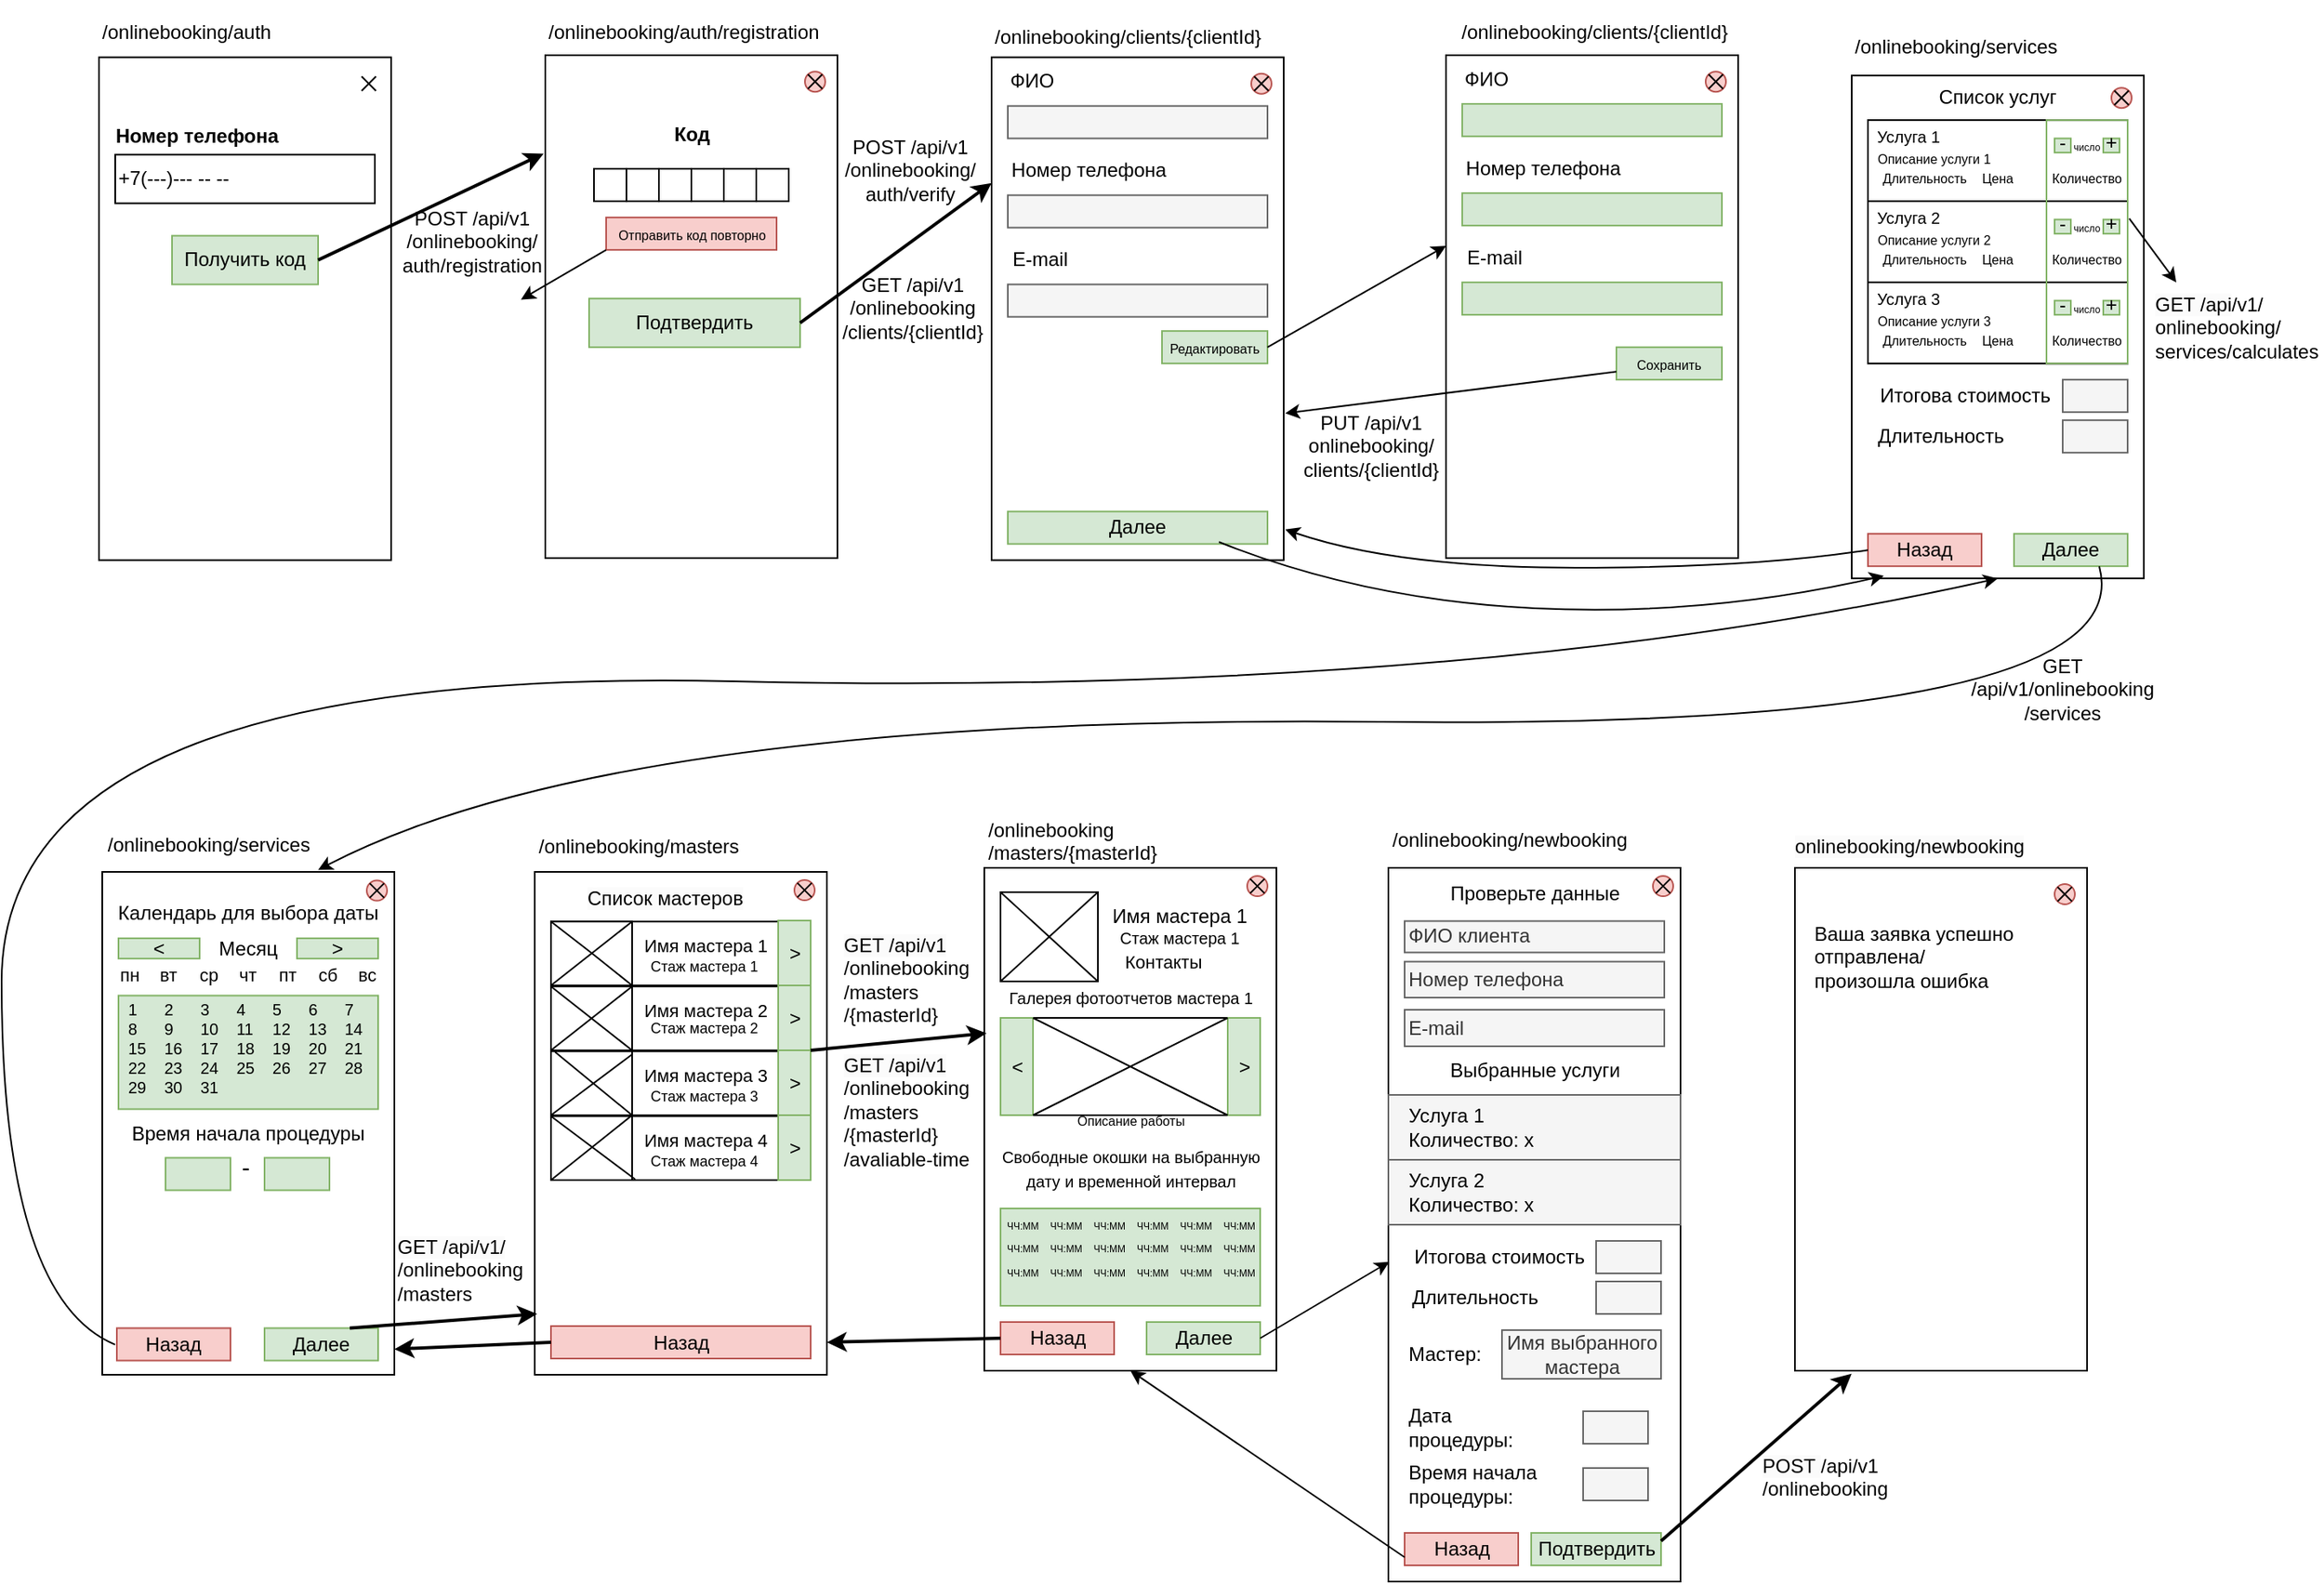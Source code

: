<?xml version="1.0" encoding="UTF-8"?>
<mxfile version="25.0.3">
  <diagram name="Страница — 1" id="VFI8-q0-xnvtEgM8_Bua">
    <mxGraphModel dx="3860" dy="1135" grid="1" gridSize="10" guides="1" tooltips="1" connect="1" arrows="1" fold="1" page="1" pageScale="1" pageWidth="827" pageHeight="1169" background="none" math="0" shadow="0">
      <root>
        <mxCell id="0" />
        <mxCell id="1" parent="0" />
        <mxCell id="2" value="" style="rounded=0;whiteSpace=wrap;html=1;" vertex="1" parent="1">
          <mxGeometry x="-1250" y="155.32" width="180" height="310" as="geometry" />
        </mxCell>
        <mxCell id="3" value="+7(---)--- -- --" style="rounded=0;whiteSpace=wrap;html=1;align=left;" vertex="1" parent="1">
          <mxGeometry x="-1240" y="215.32" width="160" height="30" as="geometry" />
        </mxCell>
        <mxCell id="4" value="Получить код" style="rounded=0;whiteSpace=wrap;html=1;fillColor=#d5e8d4;strokeColor=#82b366;" vertex="1" parent="1">
          <mxGeometry x="-1205" y="265.32" width="90" height="30" as="geometry" />
        </mxCell>
        <mxCell id="5" value="" style="rounded=0;whiteSpace=wrap;html=1;" vertex="1" parent="1">
          <mxGeometry x="-170" y="166.57" width="180" height="310" as="geometry" />
        </mxCell>
        <mxCell id="6" value="" style="rounded=0;whiteSpace=wrap;html=1;" vertex="1" parent="1">
          <mxGeometry x="-160" y="194.07" width="160" height="150" as="geometry" />
        </mxCell>
        <mxCell id="7" value="" style="rounded=0;whiteSpace=wrap;html=1;" vertex="1" parent="1">
          <mxGeometry x="-975" y="154.07" width="180" height="310" as="geometry" />
        </mxCell>
        <mxCell id="8" value="" style="rounded=0;whiteSpace=wrap;html=1;" vertex="1" parent="1">
          <mxGeometry x="-845" y="224.07" width="20" height="20" as="geometry" />
        </mxCell>
        <mxCell id="9" value="&lt;div&gt;&lt;font style=&quot;font-size: 8px;&quot;&gt;Отправить код повторно&lt;/font&gt;&lt;/div&gt;" style="rounded=0;whiteSpace=wrap;html=1;fillColor=#f8cecc;strokeColor=#b85450;" vertex="1" parent="1">
          <mxGeometry x="-937.5" y="254.07" width="105" height="20" as="geometry" />
        </mxCell>
        <mxCell id="10" value="" style="rounded=0;whiteSpace=wrap;html=1;" vertex="1" parent="1">
          <mxGeometry x="-700" y="155.32" width="180" height="310" as="geometry" />
        </mxCell>
        <mxCell id="11" value="Далее" style="rounded=0;whiteSpace=wrap;html=1;fillColor=#d5e8d4;strokeColor=#82b366;" vertex="1" parent="1">
          <mxGeometry x="-690" y="435.32" width="160" height="20" as="geometry" />
        </mxCell>
        <mxCell id="12" value="Далее" style="rounded=0;whiteSpace=wrap;html=1;fillColor=#d5e8d4;strokeColor=#82b366;" vertex="1" parent="1">
          <mxGeometry x="-70" y="449.07" width="70" height="20" as="geometry" />
        </mxCell>
        <mxCell id="13" value="" style="rounded=0;whiteSpace=wrap;html=1;" vertex="1" parent="1">
          <mxGeometry x="-981.5" y="657.5" width="180" height="310" as="geometry" />
        </mxCell>
        <mxCell id="14" value="" style="rounded=0;whiteSpace=wrap;html=1;" vertex="1" parent="1">
          <mxGeometry x="-971.5" y="688.13" width="160" height="39.37" as="geometry" />
        </mxCell>
        <mxCell id="15" value="Назад" style="rounded=0;whiteSpace=wrap;html=1;fillColor=#f8cecc;strokeColor=#b85450;" vertex="1" parent="1">
          <mxGeometry x="-160" y="449.07" width="70" height="20" as="geometry" />
        </mxCell>
        <mxCell id="16" value="Назад" style="rounded=0;whiteSpace=wrap;html=1;fillColor=#f8cecc;strokeColor=#b85450;" vertex="1" parent="1">
          <mxGeometry x="-971.5" y="937.5" width="160" height="20" as="geometry" />
        </mxCell>
        <mxCell id="17" value="" style="rounded=0;whiteSpace=wrap;html=1;" vertex="1" parent="1">
          <mxGeometry x="-704.5" y="655" width="180" height="310" as="geometry" />
        </mxCell>
        <mxCell id="18" value="" style="rounded=0;whiteSpace=wrap;html=1;fillColor=#d5e8d4;strokeColor=#82b366;" vertex="1" parent="1">
          <mxGeometry x="-694.5" y="865" width="160" height="60" as="geometry" />
        </mxCell>
        <mxCell id="19" value="" style="rounded=0;whiteSpace=wrap;html=1;" vertex="1" parent="1">
          <mxGeometry x="-455.5" y="655" width="180" height="440" as="geometry" />
        </mxCell>
        <mxCell id="20" value="" style="rounded=0;whiteSpace=wrap;html=1;" vertex="1" parent="1">
          <mxGeometry x="-205" y="655" width="180" height="310" as="geometry" />
        </mxCell>
        <mxCell id="21" value="" style="rounded=0;whiteSpace=wrap;html=1;" vertex="1" parent="1">
          <mxGeometry x="-1248" y="657.5" width="180" height="310" as="geometry" />
        </mxCell>
        <mxCell id="22" value="&lt;font style=&quot;font-size: 12px;&quot;&gt;Номер телефона&lt;/font&gt;" style="text;strokeColor=none;fillColor=none;html=1;fontSize=24;fontStyle=1;verticalAlign=middle;align=center;" vertex="1" parent="1">
          <mxGeometry x="-1240" y="197.82" width="100" height="5" as="geometry" />
        </mxCell>
        <mxCell id="23" value="&lt;font style=&quot;font-size: 12px;&quot;&gt;Код&lt;/font&gt;" style="text;strokeColor=none;fillColor=none;html=1;fontSize=24;fontStyle=1;verticalAlign=middle;align=center;" vertex="1" parent="1">
          <mxGeometry x="-935" y="196.57" width="100" height="5" as="geometry" />
        </mxCell>
        <mxCell id="24" value="" style="rounded=0;whiteSpace=wrap;html=1;" vertex="1" parent="1">
          <mxGeometry x="-945" y="224.07" width="20" height="20" as="geometry" />
        </mxCell>
        <mxCell id="25" value="" style="rounded=0;whiteSpace=wrap;html=1;" vertex="1" parent="1">
          <mxGeometry x="-925" y="224.07" width="20" height="20" as="geometry" />
        </mxCell>
        <mxCell id="26" value="" style="rounded=0;whiteSpace=wrap;html=1;" vertex="1" parent="1">
          <mxGeometry x="-905" y="224.07" width="20" height="20" as="geometry" />
        </mxCell>
        <mxCell id="27" value="" style="rounded=0;whiteSpace=wrap;html=1;" vertex="1" parent="1">
          <mxGeometry x="-885" y="224.07" width="20" height="20" as="geometry" />
        </mxCell>
        <mxCell id="28" value="" style="rounded=0;whiteSpace=wrap;html=1;" vertex="1" parent="1">
          <mxGeometry x="-865" y="224.07" width="20" height="20" as="geometry" />
        </mxCell>
        <mxCell id="29" value="&lt;div&gt;Подтвердить&lt;/div&gt;" style="rounded=0;whiteSpace=wrap;html=1;fillColor=#d5e8d4;strokeColor=#82b366;" vertex="1" parent="1">
          <mxGeometry x="-948" y="304.07" width="130" height="30" as="geometry" />
        </mxCell>
        <mxCell id="30" value="ФИО" style="text;html=1;align=center;verticalAlign=middle;whiteSpace=wrap;rounded=0;" vertex="1" parent="1">
          <mxGeometry x="-700" y="155.32" width="50" height="30" as="geometry" />
        </mxCell>
        <mxCell id="31" value="" style="rounded=0;whiteSpace=wrap;html=1;fillColor=#f5f5f5;fontColor=#333333;strokeColor=#666666;" vertex="1" parent="1">
          <mxGeometry x="-690" y="185.32" width="160" height="20" as="geometry" />
        </mxCell>
        <mxCell id="32" value="E-mail" style="text;html=1;align=center;verticalAlign=middle;whiteSpace=wrap;rounded=0;" vertex="1" parent="1">
          <mxGeometry x="-700" y="265.32" width="60" height="30" as="geometry" />
        </mxCell>
        <mxCell id="33" value="" style="rounded=0;whiteSpace=wrap;html=1;fillColor=#f5f5f5;fontColor=#333333;strokeColor=#666666;" vertex="1" parent="1">
          <mxGeometry x="-690" y="295.32" width="160" height="20" as="geometry" />
        </mxCell>
        <mxCell id="34" value="&lt;font style=&quot;font-size: 8px;&quot;&gt;Редактировать&lt;/font&gt;" style="text;html=1;align=center;verticalAlign=middle;whiteSpace=wrap;rounded=0;fillColor=#d5e8d4;strokeColor=#82b366;" vertex="1" parent="1">
          <mxGeometry x="-595" y="324.07" width="65" height="20" as="geometry" />
        </mxCell>
        <mxCell id="35" value="" style="rounded=0;whiteSpace=wrap;html=1;fillColor=#f5f5f5;fontColor=#333333;strokeColor=#666666;" vertex="1" parent="1">
          <mxGeometry x="-690" y="240.32" width="160" height="20" as="geometry" />
        </mxCell>
        <mxCell id="36" value="Номер телефона" style="text;html=1;align=center;verticalAlign=middle;whiteSpace=wrap;rounded=0;" vertex="1" parent="1">
          <mxGeometry x="-700" y="210.32" width="120" height="30" as="geometry" />
        </mxCell>
        <mxCell id="37" value="" style="rounded=0;whiteSpace=wrap;html=1;" vertex="1" parent="1">
          <mxGeometry x="-160" y="194.07" width="160" height="50" as="geometry" />
        </mxCell>
        <mxCell id="38" value="&lt;font style=&quot;font-size: 10px;&quot;&gt;Услуга 1&lt;/font&gt;" style="text;html=1;align=center;verticalAlign=middle;whiteSpace=wrap;rounded=0;" vertex="1" parent="1">
          <mxGeometry x="-160" y="194.07" width="50" height="20" as="geometry" />
        </mxCell>
        <mxCell id="39" value="&lt;font style=&quot;font-size: 8px;&quot;&gt;Описание услуги 1&lt;/font&gt;" style="text;strokeColor=none;fillColor=none;align=left;verticalAlign=middle;spacingLeft=4;spacingRight=4;overflow=hidden;points=[[0,0.5],[1,0.5]];portConstraint=eastwest;rotatable=0;whiteSpace=wrap;html=1;" vertex="1" parent="1">
          <mxGeometry x="-160" y="201.57" width="90" height="30" as="geometry" />
        </mxCell>
        <mxCell id="40" value="&lt;font style=&quot;font-size: 8px;&quot;&gt;Длительность&lt;/font&gt;" style="text;html=1;align=center;verticalAlign=middle;whiteSpace=wrap;rounded=0;" vertex="1" parent="1">
          <mxGeometry x="-150" y="224.07" width="50" height="10" as="geometry" />
        </mxCell>
        <mxCell id="41" value="&lt;font style=&quot;font-size: 8px;&quot;&gt;Цена&lt;/font&gt;" style="text;html=1;align=center;verticalAlign=middle;whiteSpace=wrap;rounded=0;" vertex="1" parent="1">
          <mxGeometry x="-90" y="224.07" width="20" height="10" as="geometry" />
        </mxCell>
        <mxCell id="42" value="" style="rounded=0;whiteSpace=wrap;html=1;" vertex="1" parent="1">
          <mxGeometry x="-50" y="194.07" width="50" height="50" as="geometry" />
        </mxCell>
        <mxCell id="43" value="&lt;font style=&quot;font-size: 8px;&quot;&gt;Количество&lt;/font&gt;" style="text;html=1;align=center;verticalAlign=middle;whiteSpace=wrap;rounded=0;" vertex="1" parent="1">
          <mxGeometry x="-55" y="214.07" width="60" height="30" as="geometry" />
        </mxCell>
        <mxCell id="44" value="&lt;font style=&quot;font-size: 6px;&quot;&gt;число&lt;/font&gt;" style="text;html=1;align=center;verticalAlign=middle;whiteSpace=wrap;rounded=0;spacing=0;" vertex="1" parent="1">
          <mxGeometry x="-55" y="194.07" width="60" height="30" as="geometry" />
        </mxCell>
        <mxCell id="45" value="+" style="text;html=1;align=center;verticalAlign=middle;whiteSpace=wrap;rounded=0;fillColor=#d5e8d4;strokeColor=#82b366;spacingBottom=4;" vertex="1" parent="1">
          <mxGeometry x="-15" y="205.32" width="10" height="8.75" as="geometry" />
        </mxCell>
        <mxCell id="46" value="-" style="text;html=1;align=center;verticalAlign=middle;whiteSpace=wrap;rounded=0;fillColor=#d5e8d4;strokeColor=#82b366;spacingBottom=4;" vertex="1" parent="1">
          <mxGeometry x="-45" y="205.32" width="10" height="8.75" as="geometry" />
        </mxCell>
        <mxCell id="47" value="" style="rounded=0;whiteSpace=wrap;html=1;" vertex="1" parent="1">
          <mxGeometry x="-160" y="244.07" width="160" height="50" as="geometry" />
        </mxCell>
        <mxCell id="48" value="&lt;font style=&quot;font-size: 10px;&quot;&gt;Услуга 2&lt;/font&gt;" style="text;html=1;align=center;verticalAlign=middle;whiteSpace=wrap;rounded=0;" vertex="1" parent="1">
          <mxGeometry x="-160" y="244.07" width="50" height="20" as="geometry" />
        </mxCell>
        <mxCell id="49" value="&lt;font style=&quot;font-size: 8px;&quot;&gt;Описание услуги 2&lt;/font&gt;" style="text;strokeColor=none;fillColor=none;align=left;verticalAlign=middle;spacingLeft=4;spacingRight=4;overflow=hidden;points=[[0,0.5],[1,0.5]];portConstraint=eastwest;rotatable=0;whiteSpace=wrap;html=1;" vertex="1" parent="1">
          <mxGeometry x="-160" y="251.57" width="90" height="30" as="geometry" />
        </mxCell>
        <mxCell id="50" value="&lt;font style=&quot;font-size: 8px;&quot;&gt;Длительность&lt;/font&gt;" style="text;html=1;align=center;verticalAlign=middle;whiteSpace=wrap;rounded=0;" vertex="1" parent="1">
          <mxGeometry x="-150" y="274.07" width="50" height="10" as="geometry" />
        </mxCell>
        <mxCell id="51" value="&lt;font style=&quot;font-size: 8px;&quot;&gt;Цена&lt;/font&gt;" style="text;html=1;align=center;verticalAlign=middle;whiteSpace=wrap;rounded=0;" vertex="1" parent="1">
          <mxGeometry x="-90" y="274.07" width="20" height="10" as="geometry" />
        </mxCell>
        <mxCell id="52" value="" style="rounded=0;whiteSpace=wrap;html=1;" vertex="1" parent="1">
          <mxGeometry x="-160" y="294.07" width="160" height="50" as="geometry" />
        </mxCell>
        <mxCell id="53" value="&lt;font style=&quot;font-size: 10px;&quot;&gt;Услуга 3&lt;/font&gt;" style="text;html=1;align=center;verticalAlign=middle;whiteSpace=wrap;rounded=0;" vertex="1" parent="1">
          <mxGeometry x="-160" y="294.07" width="50" height="20" as="geometry" />
        </mxCell>
        <mxCell id="54" value="&lt;font style=&quot;font-size: 8px;&quot;&gt;Описание услуги 3&lt;/font&gt;" style="text;strokeColor=none;fillColor=none;align=left;verticalAlign=middle;spacingLeft=4;spacingRight=4;overflow=hidden;points=[[0,0.5],[1,0.5]];portConstraint=eastwest;rotatable=0;whiteSpace=wrap;html=1;" vertex="1" parent="1">
          <mxGeometry x="-160" y="301.57" width="90" height="30" as="geometry" />
        </mxCell>
        <mxCell id="55" value="&lt;font style=&quot;font-size: 8px;&quot;&gt;Длительность&lt;/font&gt;" style="text;html=1;align=center;verticalAlign=middle;whiteSpace=wrap;rounded=0;" vertex="1" parent="1">
          <mxGeometry x="-150" y="324.07" width="50" height="10" as="geometry" />
        </mxCell>
        <mxCell id="56" value="&lt;font style=&quot;font-size: 8px;&quot;&gt;Цена&lt;/font&gt;" style="text;html=1;align=center;verticalAlign=middle;whiteSpace=wrap;rounded=0;" vertex="1" parent="1">
          <mxGeometry x="-90" y="324.07" width="20" height="10" as="geometry" />
        </mxCell>
        <mxCell id="57" value="" style="rounded=0;whiteSpace=wrap;html=1;" vertex="1" parent="1">
          <mxGeometry x="-50" y="244.07" width="50" height="50" as="geometry" />
        </mxCell>
        <mxCell id="58" value="-" style="text;html=1;align=center;verticalAlign=middle;whiteSpace=wrap;rounded=0;fillColor=#d5e8d4;strokeColor=#82b366;spacingBottom=4;" vertex="1" parent="1">
          <mxGeometry x="-45" y="255.32" width="10" height="8.75" as="geometry" />
        </mxCell>
        <mxCell id="59" value="&lt;font style=&quot;font-size: 6px;&quot;&gt;число&lt;/font&gt;" style="text;html=1;align=center;verticalAlign=middle;whiteSpace=wrap;rounded=0;spacing=0;" vertex="1" parent="1">
          <mxGeometry x="-55" y="244.07" width="60" height="30" as="geometry" />
        </mxCell>
        <mxCell id="60" value="+" style="text;html=1;align=center;verticalAlign=middle;whiteSpace=wrap;rounded=0;fillColor=#d5e8d4;strokeColor=#82b366;spacingBottom=4;" vertex="1" parent="1">
          <mxGeometry x="-15" y="255.32" width="10" height="8.75" as="geometry" />
        </mxCell>
        <mxCell id="61" value="" style="rounded=0;whiteSpace=wrap;html=1;" vertex="1" parent="1">
          <mxGeometry x="-50" y="294.07" width="50" height="50" as="geometry" />
        </mxCell>
        <mxCell id="62" value="-" style="text;html=1;align=center;verticalAlign=middle;whiteSpace=wrap;rounded=0;fillColor=#d5e8d4;strokeColor=#82b366;spacingBottom=4;" vertex="1" parent="1">
          <mxGeometry x="-45" y="305.32" width="10" height="8.75" as="geometry" />
        </mxCell>
        <mxCell id="63" value="&lt;font style=&quot;font-size: 6px;&quot;&gt;число&lt;/font&gt;" style="text;html=1;align=center;verticalAlign=middle;whiteSpace=wrap;rounded=0;spacing=0;" vertex="1" parent="1">
          <mxGeometry x="-55" y="294.07" width="60" height="30" as="geometry" />
        </mxCell>
        <mxCell id="64" value="+" style="text;html=1;align=center;verticalAlign=middle;whiteSpace=wrap;rounded=0;fillColor=#d5e8d4;strokeColor=#82b366;spacingBottom=4;" vertex="1" parent="1">
          <mxGeometry x="-15" y="305.32" width="10" height="8.75" as="geometry" />
        </mxCell>
        <mxCell id="65" value="&lt;font style=&quot;font-size: 8px;&quot;&gt;Количество&lt;/font&gt;" style="text;html=1;align=center;verticalAlign=middle;whiteSpace=wrap;rounded=0;" vertex="1" parent="1">
          <mxGeometry x="-55" y="264.07" width="60" height="30" as="geometry" />
        </mxCell>
        <mxCell id="66" value="&lt;font style=&quot;font-size: 8px;&quot;&gt;Количество&lt;/font&gt;" style="text;html=1;align=center;verticalAlign=middle;whiteSpace=wrap;rounded=0;" vertex="1" parent="1">
          <mxGeometry x="-55" y="314.07" width="60" height="30" as="geometry" />
        </mxCell>
        <mxCell id="67" value="Итогова стоимость" style="text;html=1;align=center;verticalAlign=middle;whiteSpace=wrap;rounded=0;" vertex="1" parent="1">
          <mxGeometry x="-170" y="349.07" width="140" height="30" as="geometry" />
        </mxCell>
        <mxCell id="68" value="Длительность" style="text;html=1;align=center;verticalAlign=middle;whiteSpace=wrap;rounded=0;" vertex="1" parent="1">
          <mxGeometry x="-170" y="374.07" width="110" height="30" as="geometry" />
        </mxCell>
        <mxCell id="69" value="" style="rounded=0;whiteSpace=wrap;html=1;fillColor=#f5f5f5;fontColor=#333333;strokeColor=#666666;" vertex="1" parent="1">
          <mxGeometry x="-40" y="354.07" width="40" height="20" as="geometry" />
        </mxCell>
        <mxCell id="70" value="" style="rounded=0;whiteSpace=wrap;html=1;fillColor=#f5f5f5;fontColor=#333333;strokeColor=#666666;" vertex="1" parent="1">
          <mxGeometry x="-40" y="379.07" width="40" height="20" as="geometry" />
        </mxCell>
        <mxCell id="71" value="Календарь для выбора даты" style="text;html=1;align=center;verticalAlign=middle;whiteSpace=wrap;rounded=0;" vertex="1" parent="1">
          <mxGeometry x="-1243" y="668.43" width="170" height="30" as="geometry" />
        </mxCell>
        <mxCell id="72" value="" style="rounded=0;whiteSpace=wrap;html=1;fillColor=#d5e8d4;strokeColor=#82b366;" vertex="1" parent="1">
          <mxGeometry x="-1238" y="733.75" width="160" height="70" as="geometry" />
        </mxCell>
        <mxCell id="73" value="пн&lt;span style=&quot;white-space: pre;&quot;&gt;&#x9;&lt;/span&gt;вт&lt;span style=&quot;white-space: pre;&quot;&gt;&#x9;&lt;/span&gt;ср&lt;span style=&quot;white-space: pre;&quot;&gt;&#x9;&lt;/span&gt;чт&lt;span style=&quot;white-space: pre;&quot;&gt;&#x9;&lt;/span&gt;пт&lt;span style=&quot;white-space: pre;&quot;&gt;&#x9;&lt;/span&gt;сб&lt;span style=&quot;white-space: pre;&quot;&gt;&#x9;&lt;/span&gt;вс" style="text;html=1;align=center;verticalAlign=middle;whiteSpace=wrap;rounded=0;spacing=0;fontSize=11;" vertex="1" parent="1">
          <mxGeometry x="-1183" y="708.75" width="50" height="25" as="geometry" />
        </mxCell>
        <mxCell id="74" value="1&lt;span style=&quot;white-space: pre;&quot;&gt;&#x9;&lt;/span&gt;2&lt;span style=&quot;white-space: pre;&quot;&gt;&#x9;&lt;/span&gt;3&lt;span style=&quot;white-space: pre;&quot;&gt;&#x9;&lt;/span&gt;4&lt;span style=&quot;white-space: pre;&quot;&gt;&#x9;&lt;/span&gt;5&lt;span style=&quot;white-space: pre;&quot;&gt;&#x9;&lt;/span&gt;6&lt;span style=&quot;white-space: pre;&quot;&gt;&#x9;&lt;/span&gt;7&lt;div&gt;8&lt;span style=&quot;white-space: pre;&quot;&gt;&#x9;&lt;/span&gt;9&lt;span style=&quot;white-space: pre;&quot;&gt;&#x9;&lt;/span&gt;10&lt;span style=&quot;white-space: pre;&quot;&gt;&#x9;&lt;/span&gt;11&lt;span style=&quot;white-space: pre;&quot;&gt;&#x9;&lt;/span&gt;12&lt;span style=&quot;white-space: pre;&quot;&gt;&#x9;&lt;/span&gt;13&lt;span style=&quot;white-space: pre;&quot;&gt;&#x9;&lt;/span&gt;14&lt;/div&gt;&lt;div&gt;15&lt;span style=&quot;white-space: pre;&quot;&gt;&#x9;&lt;/span&gt;16&lt;span style=&quot;white-space: pre;&quot;&gt;&#x9;&lt;/span&gt;17&lt;span style=&quot;white-space: pre;&quot;&gt;&#x9;&lt;/span&gt;18&lt;span style=&quot;white-space: pre;&quot;&gt;&#x9;&lt;/span&gt;19&lt;span style=&quot;white-space: pre;&quot;&gt;&#x9;&lt;/span&gt;20&lt;span style=&quot;white-space: pre;&quot;&gt;&#x9;&lt;/span&gt;21&lt;/div&gt;&lt;div&gt;22&lt;span style=&quot;white-space: pre;&quot;&gt;&#x9;&lt;/span&gt;23&lt;span style=&quot;white-space: pre;&quot;&gt;&#x9;&lt;/span&gt;24&lt;span style=&quot;white-space: pre;&quot;&gt;&#x9;&lt;/span&gt;25&lt;span style=&quot;white-space: pre;&quot;&gt;&#x9;&lt;/span&gt;26&lt;span style=&quot;white-space: pre;&quot;&gt;&#x9;&lt;/span&gt;27&lt;span style=&quot;white-space: pre;&quot;&gt;&#x9;&lt;/span&gt;28&lt;/div&gt;&lt;div&gt;29&lt;span style=&quot;white-space: pre;&quot;&gt;&#x9;&lt;/span&gt;30&lt;span style=&quot;white-space: pre;&quot;&gt;&#x9;&lt;/span&gt;31&lt;span style=&quot;white-space: pre;&quot;&gt;&#x9;&lt;/span&gt;&lt;/div&gt;" style="text;html=1;align=left;verticalAlign=middle;whiteSpace=wrap;rounded=0;fontSize=10;" vertex="1" parent="1">
          <mxGeometry x="-1234" y="751.25" width="60" height="30" as="geometry" />
        </mxCell>
        <mxCell id="75" value="Месяц" style="text;html=1;align=center;verticalAlign=middle;whiteSpace=wrap;rounded=0;" vertex="1" parent="1">
          <mxGeometry x="-1188" y="689.68" width="60" height="30" as="geometry" />
        </mxCell>
        <mxCell id="76" value="&amp;gt;" style="rounded=0;whiteSpace=wrap;html=1;fillColor=#d5e8d4;strokeColor=#82b366;" vertex="1" parent="1">
          <mxGeometry x="-1128" y="698.43" width="50" height="12.5" as="geometry" />
        </mxCell>
        <mxCell id="77" value="&amp;lt;" style="rounded=0;whiteSpace=wrap;html=1;fillColor=#d5e8d4;strokeColor=#82b366;" vertex="1" parent="1">
          <mxGeometry x="-1238" y="698.43" width="50" height="12.5" as="geometry" />
        </mxCell>
        <mxCell id="78" value="Время начала процедуры" style="text;html=1;align=center;verticalAlign=middle;whiteSpace=wrap;rounded=0;" vertex="1" parent="1">
          <mxGeometry x="-1238" y="803.75" width="160" height="30" as="geometry" />
        </mxCell>
        <mxCell id="79" value="Далее" style="rounded=0;whiteSpace=wrap;html=1;fillColor=#d5e8d4;strokeColor=#82b366;" vertex="1" parent="1">
          <mxGeometry x="-1148" y="938.75" width="70" height="20" as="geometry" />
        </mxCell>
        <mxCell id="80" value="Назад" style="rounded=0;whiteSpace=wrap;html=1;fillColor=#f8cecc;strokeColor=#b85450;" vertex="1" parent="1">
          <mxGeometry x="-1239" y="938.75" width="70" height="20" as="geometry" />
        </mxCell>
        <mxCell id="81" value="" style="rounded=0;whiteSpace=wrap;html=1;fillColor=#d5e8d4;strokeColor=#82b366;" vertex="1" parent="1">
          <mxGeometry x="-1209" y="833.75" width="40" height="20" as="geometry" />
        </mxCell>
        <mxCell id="82" value="" style="rounded=0;whiteSpace=wrap;html=1;fillColor=#d5e8d4;strokeColor=#82b366;" vertex="1" parent="1">
          <mxGeometry x="-1148" y="833.75" width="40" height="20" as="geometry" />
        </mxCell>
        <mxCell id="83" value="&lt;font style=&quot;font-size: 15px;&quot;&gt;-&lt;/font&gt;" style="text;strokeColor=none;fillColor=none;align=left;verticalAlign=middle;spacingLeft=4;spacingRight=4;overflow=hidden;points=[[0,0.5],[1,0.5]];portConstraint=eastwest;rotatable=0;whiteSpace=wrap;html=1;" vertex="1" parent="1">
          <mxGeometry x="-1168" y="823.75" width="20" height="30" as="geometry" />
        </mxCell>
        <mxCell id="84" value="&lt;span style=&quot;color: rgb(0, 0, 0); font-family: Helvetica; font-size: 12px; font-style: normal; font-variant-ligatures: normal; font-variant-caps: normal; font-weight: 400; letter-spacing: normal; orphans: 2; text-align: center; text-indent: 0px; text-transform: none; widows: 2; word-spacing: 0px; -webkit-text-stroke-width: 0px; white-space: normal; background-color: rgb(251, 251, 251); text-decoration-thickness: initial; text-decoration-style: initial; text-decoration-color: initial; display: inline !important; float: none;&quot;&gt;Список мастеров&lt;/span&gt;" style="text;whiteSpace=wrap;html=1;" vertex="1" parent="1">
          <mxGeometry x="-951.5" y="660" width="130" height="40" as="geometry" />
        </mxCell>
        <mxCell id="85" value="" style="rounded=0;whiteSpace=wrap;html=1;" vertex="1" parent="1">
          <mxGeometry x="-971.5" y="688.13" width="50" height="39.37" as="geometry" />
        </mxCell>
        <mxCell id="86" value="" style="endArrow=none;html=1;rounded=0;entryX=1;entryY=0;entryDx=0;entryDy=0;exitX=0;exitY=1;exitDx=0;exitDy=0;" edge="1" source="85" target="85" parent="1">
          <mxGeometry width="50" height="50" relative="1" as="geometry">
            <mxPoint x="-941.5" y="817.5" as="sourcePoint" />
            <mxPoint x="-891.5" y="767.5" as="targetPoint" />
          </mxGeometry>
        </mxCell>
        <mxCell id="87" value="" style="endArrow=none;html=1;rounded=0;exitX=0;exitY=0;exitDx=0;exitDy=0;entryX=1;entryY=1;entryDx=0;entryDy=0;" edge="1" source="85" target="85" parent="1">
          <mxGeometry width="50" height="50" relative="1" as="geometry">
            <mxPoint x="-941.5" y="817.5" as="sourcePoint" />
            <mxPoint x="-891.5" y="767.5" as="targetPoint" />
            <Array as="points">
              <mxPoint x="-946.5" y="707.5" />
            </Array>
          </mxGeometry>
        </mxCell>
        <mxCell id="88" value="&lt;font style=&quot;font-size: 11px;&quot;&gt;Имя мастера 1&lt;/font&gt;" style="text;html=1;align=center;verticalAlign=middle;whiteSpace=wrap;rounded=0;" vertex="1" parent="1">
          <mxGeometry x="-921.5" y="687.5" width="90" height="30" as="geometry" />
        </mxCell>
        <mxCell id="89" value="&lt;font style=&quot;font-size: 9px;&quot;&gt;Стаж мастера 1&lt;/font&gt;" style="text;html=1;align=center;verticalAlign=middle;whiteSpace=wrap;rounded=0;" vertex="1" parent="1">
          <mxGeometry x="-923.5" y="700" width="92" height="30" as="geometry" />
        </mxCell>
        <mxCell id="90" value="" style="rounded=0;whiteSpace=wrap;html=1;" vertex="1" parent="1">
          <mxGeometry x="-831.5" y="688.13" width="20" height="39.37" as="geometry" />
        </mxCell>
        <mxCell id="91" value="&amp;gt;" style="text;html=1;align=center;verticalAlign=middle;whiteSpace=wrap;rounded=0;fillColor=#d5e8d4;strokeColor=#82b366;" vertex="1" parent="1">
          <mxGeometry x="-831.5" y="687.5" width="20" height="40" as="geometry" />
        </mxCell>
        <mxCell id="92" value="" style="rounded=0;whiteSpace=wrap;html=1;" vertex="1" parent="1">
          <mxGeometry x="-971.5" y="728.13" width="160" height="39.37" as="geometry" />
        </mxCell>
        <mxCell id="93" value="" style="rounded=0;whiteSpace=wrap;html=1;" vertex="1" parent="1">
          <mxGeometry x="-971.5" y="728.13" width="50" height="39.37" as="geometry" />
        </mxCell>
        <mxCell id="94" value="" style="endArrow=none;html=1;rounded=0;entryX=1;entryY=0;entryDx=0;entryDy=0;exitX=0;exitY=1;exitDx=0;exitDy=0;" edge="1" source="93" target="93" parent="1">
          <mxGeometry width="50" height="50" relative="1" as="geometry">
            <mxPoint x="-941.5" y="857.5" as="sourcePoint" />
            <mxPoint x="-891.5" y="807.5" as="targetPoint" />
          </mxGeometry>
        </mxCell>
        <mxCell id="95" value="" style="endArrow=none;html=1;rounded=0;exitX=0;exitY=0;exitDx=0;exitDy=0;entryX=1;entryY=1;entryDx=0;entryDy=0;" edge="1" source="93" target="93" parent="1">
          <mxGeometry width="50" height="50" relative="1" as="geometry">
            <mxPoint x="-941.5" y="857.5" as="sourcePoint" />
            <mxPoint x="-891.5" y="807.5" as="targetPoint" />
          </mxGeometry>
        </mxCell>
        <mxCell id="96" value="&lt;font style=&quot;font-size: 11px;&quot;&gt;Имя мастера 2&lt;/font&gt;" style="text;html=1;align=center;verticalAlign=middle;whiteSpace=wrap;rounded=0;" vertex="1" parent="1">
          <mxGeometry x="-921.5" y="727.5" width="90" height="30" as="geometry" />
        </mxCell>
        <mxCell id="97" value="" style="rounded=0;whiteSpace=wrap;html=1;" vertex="1" parent="1">
          <mxGeometry x="-831.5" y="728.13" width="20" height="39.37" as="geometry" />
        </mxCell>
        <mxCell id="98" value="&amp;gt;" style="text;html=1;align=center;verticalAlign=middle;whiteSpace=wrap;rounded=0;fillColor=#d5e8d4;strokeColor=#82b366;" vertex="1" parent="1">
          <mxGeometry x="-831.5" y="727.5" width="20" height="40" as="geometry" />
        </mxCell>
        <mxCell id="99" value="" style="endArrow=none;html=1;rounded=0;entryX=1;entryY=0;entryDx=0;entryDy=0;exitX=0;exitY=1;exitDx=0;exitDy=0;" edge="1" source="102" target="102" parent="1">
          <mxGeometry width="50" height="50" relative="1" as="geometry">
            <mxPoint x="-941.5" y="897.5" as="sourcePoint" />
            <mxPoint x="-891.5" y="847.5" as="targetPoint" />
          </mxGeometry>
        </mxCell>
        <mxCell id="100" value="" style="endArrow=none;html=1;rounded=0;exitX=0;exitY=0;exitDx=0;exitDy=0;entryX=1;entryY=1;entryDx=0;entryDy=0;" edge="1" source="102" target="102" parent="1">
          <mxGeometry width="50" height="50" relative="1" as="geometry">
            <mxPoint x="-941.5" y="897.5" as="sourcePoint" />
            <mxPoint x="-891.5" y="847.5" as="targetPoint" />
          </mxGeometry>
        </mxCell>
        <mxCell id="101" value="" style="rounded=0;whiteSpace=wrap;html=1;" vertex="1" parent="1">
          <mxGeometry x="-971.5" y="768.13" width="160" height="39.37" as="geometry" />
        </mxCell>
        <mxCell id="102" value="" style="rounded=0;whiteSpace=wrap;html=1;" vertex="1" parent="1">
          <mxGeometry x="-971.5" y="768.13" width="50" height="39.37" as="geometry" />
        </mxCell>
        <mxCell id="103" value="&lt;font style=&quot;font-size: 11px;&quot;&gt;Имя мастера 3&lt;/font&gt;" style="text;html=1;align=center;verticalAlign=middle;whiteSpace=wrap;rounded=0;" vertex="1" parent="1">
          <mxGeometry x="-921.5" y="767.5" width="90" height="30" as="geometry" />
        </mxCell>
        <mxCell id="104" value="&lt;font style=&quot;font-size: 9px;&quot;&gt;Стаж мастера 3&lt;/font&gt;" style="text;html=1;align=center;verticalAlign=middle;whiteSpace=wrap;rounded=0;" vertex="1" parent="1">
          <mxGeometry x="-923.5" y="780" width="92" height="30" as="geometry" />
        </mxCell>
        <mxCell id="105" value="" style="rounded=0;whiteSpace=wrap;html=1;" vertex="1" parent="1">
          <mxGeometry x="-831.5" y="768.13" width="20" height="39.37" as="geometry" />
        </mxCell>
        <mxCell id="106" value="&amp;gt;" style="text;html=1;align=center;verticalAlign=middle;whiteSpace=wrap;rounded=0;fillColor=#d5e8d4;strokeColor=#82b366;" vertex="1" parent="1">
          <mxGeometry x="-831.5" y="767.5" width="20" height="40" as="geometry" />
        </mxCell>
        <mxCell id="107" value="" style="endArrow=none;html=1;rounded=0;entryX=1;entryY=0;entryDx=0;entryDy=0;exitX=0;exitY=1;exitDx=0;exitDy=0;" edge="1" source="110" target="110" parent="1">
          <mxGeometry width="50" height="50" relative="1" as="geometry">
            <mxPoint x="-941.5" y="937.5" as="sourcePoint" />
            <mxPoint x="-891.5" y="887.5" as="targetPoint" />
          </mxGeometry>
        </mxCell>
        <mxCell id="108" value="" style="endArrow=none;html=1;rounded=0;exitX=0;exitY=0;exitDx=0;exitDy=0;entryX=1;entryY=1;entryDx=0;entryDy=0;" edge="1" source="110" target="110" parent="1">
          <mxGeometry width="50" height="50" relative="1" as="geometry">
            <mxPoint x="-941.5" y="937.5" as="sourcePoint" />
            <mxPoint x="-891.5" y="887.5" as="targetPoint" />
          </mxGeometry>
        </mxCell>
        <mxCell id="109" value="" style="rounded=0;whiteSpace=wrap;html=1;" vertex="1" parent="1">
          <mxGeometry x="-971.5" y="808.13" width="160" height="39.37" as="geometry" />
        </mxCell>
        <mxCell id="110" value="" style="rounded=0;whiteSpace=wrap;html=1;" vertex="1" parent="1">
          <mxGeometry x="-971.5" y="808.13" width="50" height="39.37" as="geometry" />
        </mxCell>
        <mxCell id="111" value="&lt;font style=&quot;font-size: 11px;&quot;&gt;Имя мастера 4&lt;/font&gt;" style="text;html=1;align=center;verticalAlign=middle;whiteSpace=wrap;rounded=0;" vertex="1" parent="1">
          <mxGeometry x="-921.5" y="807.5" width="90" height="30" as="geometry" />
        </mxCell>
        <mxCell id="112" value="&lt;font style=&quot;font-size: 9px;&quot;&gt;Стаж мастера 4&lt;/font&gt;" style="text;html=1;align=center;verticalAlign=middle;whiteSpace=wrap;rounded=0;" vertex="1" parent="1">
          <mxGeometry x="-923.5" y="820" width="92" height="30" as="geometry" />
        </mxCell>
        <mxCell id="113" value="" style="rounded=0;whiteSpace=wrap;html=1;" vertex="1" parent="1">
          <mxGeometry x="-831.5" y="808.13" width="20" height="39.37" as="geometry" />
        </mxCell>
        <mxCell id="114" value="&amp;gt;" style="text;html=1;align=center;verticalAlign=middle;whiteSpace=wrap;rounded=0;fillColor=#d5e8d4;strokeColor=#82b366;" vertex="1" parent="1">
          <mxGeometry x="-831.5" y="807.5" width="20" height="40" as="geometry" />
        </mxCell>
        <mxCell id="115" value="" style="endArrow=none;html=1;rounded=0;exitX=0.05;exitY=0.01;exitDx=0;exitDy=0;exitPerimeter=0;entryX=0;entryY=0;entryDx=0;entryDy=0;" edge="1" source="102" target="111" parent="1">
          <mxGeometry width="50" height="50" relative="1" as="geometry">
            <mxPoint x="-901.5" y="787.5" as="sourcePoint" />
            <mxPoint x="-851.5" y="737.5" as="targetPoint" />
          </mxGeometry>
        </mxCell>
        <mxCell id="116" value="" style="endArrow=none;html=1;rounded=0;exitX=0.004;exitY=0.075;exitDx=0;exitDy=0;exitPerimeter=0;entryX=0;entryY=1;entryDx=0;entryDy=0;" edge="1" source="103" target="102" parent="1">
          <mxGeometry width="50" height="50" relative="1" as="geometry">
            <mxPoint x="-901.5" y="787.5" as="sourcePoint" />
            <mxPoint x="-851.5" y="737.5" as="targetPoint" />
          </mxGeometry>
        </mxCell>
        <mxCell id="117" value="" style="endArrow=none;html=1;rounded=0;exitX=0;exitY=0;exitDx=0;exitDy=0;entryX=0.042;entryY=0.901;entryDx=0;entryDy=0;entryPerimeter=0;" edge="1" source="110" target="112" parent="1">
          <mxGeometry width="50" height="50" relative="1" as="geometry">
            <mxPoint x="-901.5" y="787.5" as="sourcePoint" />
            <mxPoint x="-851.5" y="737.5" as="targetPoint" />
          </mxGeometry>
        </mxCell>
        <mxCell id="118" value="" style="endArrow=none;html=1;rounded=0;exitX=0;exitY=1;exitDx=0;exitDy=0;entryX=0;entryY=0;entryDx=0;entryDy=0;" edge="1" source="110" target="111" parent="1">
          <mxGeometry width="50" height="50" relative="1" as="geometry">
            <mxPoint x="-901.5" y="787.5" as="sourcePoint" />
            <mxPoint x="-851.5" y="737.5" as="targetPoint" />
          </mxGeometry>
        </mxCell>
        <mxCell id="119" value="Назад" style="rounded=0;whiteSpace=wrap;html=1;fillColor=#f8cecc;strokeColor=#b85450;" vertex="1" parent="1">
          <mxGeometry x="-694.5" y="935.0" width="70" height="20" as="geometry" />
        </mxCell>
        <mxCell id="120" value="Далее" style="rounded=0;whiteSpace=wrap;html=1;fillColor=#d5e8d4;strokeColor=#82b366;" vertex="1" parent="1">
          <mxGeometry x="-604.5" y="935.0" width="70" height="20" as="geometry" />
        </mxCell>
        <mxCell id="121" value="" style="rounded=0;whiteSpace=wrap;html=1;" vertex="1" parent="1">
          <mxGeometry x="-694.5" y="670" width="60" height="55" as="geometry" />
        </mxCell>
        <mxCell id="122" value="" style="endArrow=none;html=1;rounded=0;entryX=1;entryY=0;entryDx=0;entryDy=0;exitX=0;exitY=1;exitDx=0;exitDy=0;" edge="1" source="121" target="121" parent="1">
          <mxGeometry width="50" height="50" relative="1" as="geometry">
            <mxPoint x="-694.5" y="775" as="sourcePoint" />
            <mxPoint x="-636.5" y="675" as="targetPoint" />
          </mxGeometry>
        </mxCell>
        <mxCell id="123" value="" style="endArrow=none;html=1;rounded=0;exitX=0;exitY=0;exitDx=0;exitDy=0;entryX=1;entryY=1;entryDx=0;entryDy=0;" edge="1" source="121" target="121" parent="1">
          <mxGeometry width="50" height="50" relative="1" as="geometry">
            <mxPoint x="-684.5" y="745" as="sourcePoint" />
            <mxPoint x="-634.5" y="695" as="targetPoint" />
          </mxGeometry>
        </mxCell>
        <mxCell id="124" value="Имя мастера 1" style="text;html=1;align=center;verticalAlign=middle;whiteSpace=wrap;rounded=0;" vertex="1" parent="1">
          <mxGeometry x="-634.5" y="670" width="100" height="30" as="geometry" />
        </mxCell>
        <mxCell id="125" value="&lt;font style=&quot;font-size: 10px;&quot;&gt;Стаж мастера 1&lt;/font&gt;" style="text;html=1;align=center;verticalAlign=middle;whiteSpace=wrap;rounded=0;" vertex="1" parent="1">
          <mxGeometry x="-634.5" y="682.5" width="100" height="30" as="geometry" />
        </mxCell>
        <mxCell id="126" value="&lt;font style=&quot;font-size: 9px;&quot;&gt;Стаж мастера 2&lt;/font&gt;" style="text;html=1;align=center;verticalAlign=middle;whiteSpace=wrap;rounded=0;" vertex="1" parent="1">
          <mxGeometry x="-923.5" y="738.13" width="92" height="30" as="geometry" />
        </mxCell>
        <mxCell id="127" value="&lt;font style=&quot;font-size: 10px;&quot;&gt;Галерея фотоотчетов мастера 1&lt;/font&gt;" style="text;html=1;align=center;verticalAlign=middle;whiteSpace=wrap;rounded=0;" vertex="1" parent="1">
          <mxGeometry x="-694.5" y="720" width="160" height="30" as="geometry" />
        </mxCell>
        <mxCell id="128" value="" style="rounded=0;whiteSpace=wrap;html=1;" vertex="1" parent="1">
          <mxGeometry x="-674.5" y="747.5" width="120" height="60" as="geometry" />
        </mxCell>
        <mxCell id="129" value="&amp;lt;" style="rounded=0;whiteSpace=wrap;html=1;fillColor=#d5e8d4;strokeColor=#82b366;" vertex="1" parent="1">
          <mxGeometry x="-694.5" y="747.5" width="20" height="60" as="geometry" />
        </mxCell>
        <mxCell id="130" value="&amp;gt;" style="rounded=0;whiteSpace=wrap;html=1;fillColor=#d5e8d4;strokeColor=#82b366;" vertex="1" parent="1">
          <mxGeometry x="-554.5" y="747.5" width="20" height="60" as="geometry" />
        </mxCell>
        <mxCell id="131" value="" style="endArrow=none;html=1;rounded=0;exitX=1;exitY=1;exitDx=0;exitDy=0;entryX=0;entryY=0;entryDx=0;entryDy=0;" edge="1" source="128" target="128" parent="1">
          <mxGeometry width="50" height="50" relative="1" as="geometry">
            <mxPoint x="-724.5" y="795" as="sourcePoint" />
            <mxPoint x="-674.5" y="745" as="targetPoint" />
          </mxGeometry>
        </mxCell>
        <mxCell id="132" value="" style="endArrow=none;html=1;rounded=0;exitX=0;exitY=1;exitDx=0;exitDy=0;entryX=1;entryY=0;entryDx=0;entryDy=0;" edge="1" source="128" target="128" parent="1">
          <mxGeometry width="50" height="50" relative="1" as="geometry">
            <mxPoint x="-724.5" y="795" as="sourcePoint" />
            <mxPoint x="-674.5" y="745" as="targetPoint" />
          </mxGeometry>
        </mxCell>
        <mxCell id="133" value="&lt;font style=&quot;font-size: 8px;&quot;&gt;Описание работы&lt;/font&gt;" style="text;html=1;align=center;verticalAlign=middle;whiteSpace=wrap;rounded=0;" vertex="1" parent="1">
          <mxGeometry x="-674.5" y="795" width="120" height="30" as="geometry" />
        </mxCell>
        <mxCell id="134" value="&lt;font style=&quot;font-size: 10px;&quot;&gt;Свободные окошки на выбранную дату и временной интервал&lt;/font&gt;" style="text;html=1;align=center;verticalAlign=middle;whiteSpace=wrap;rounded=0;" vertex="1" parent="1">
          <mxGeometry x="-699.5" y="825" width="170" height="30" as="geometry" />
        </mxCell>
        <mxCell id="135" value="&lt;div&gt;&lt;font style=&quot;font-size: 6px;&quot;&gt;ЧЧ:ММ&lt;span style=&quot;white-space: pre;&quot;&gt;&#x9;&lt;/span&gt;ЧЧ:ММ&lt;span style=&quot;white-space: pre;&quot;&gt;&#x9;&lt;/span&gt;ЧЧ:ММ&lt;span style=&quot;white-space: pre;&quot;&gt;&#x9;&lt;/span&gt;ЧЧ:ММ&lt;span style=&quot;white-space: pre;&quot;&gt;&#x9;&lt;/span&gt;ЧЧ:ММ&lt;span style=&quot;white-space: pre;&quot;&gt;&#x9;&lt;/span&gt;ЧЧ:ММ&lt;/font&gt;&lt;/div&gt;&lt;div&gt;&lt;font style=&quot;font-size: 6px;&quot;&gt;ЧЧ:ММ&lt;span style=&quot;white-space: pre;&quot;&gt;&#x9;&lt;/span&gt;ЧЧ:ММ&lt;span style=&quot;white-space: pre;&quot;&gt;&#x9;&lt;/span&gt;ЧЧ:ММ&lt;span style=&quot;white-space: pre;&quot;&gt;&#x9;&lt;/span&gt;ЧЧ:ММ&lt;span style=&quot;white-space: pre;&quot;&gt;&#x9;&lt;/span&gt;ЧЧ:ММ&lt;span style=&quot;white-space: pre;&quot;&gt;&#x9;&lt;/span&gt;ЧЧ:ММ&lt;/font&gt;&lt;/div&gt;&lt;font style=&quot;font-size: 6px;&quot;&gt;ЧЧ:ММ&lt;span style=&quot;white-space: pre;&quot;&gt;&#x9;&lt;/span&gt;ЧЧ:ММ&lt;span style=&quot;white-space: pre;&quot;&gt;&#x9;&lt;/span&gt;ЧЧ:ММ&lt;span style=&quot;white-space: pre;&quot;&gt;&#x9;&lt;/span&gt;ЧЧ:ММ&lt;span style=&quot;white-space: pre;&quot;&gt;&#x9;&lt;/span&gt;ЧЧ:ММ&lt;span style=&quot;white-space: pre;&quot;&gt;&#x9;&lt;/span&gt;ЧЧ:ММ&lt;/font&gt;" style="text;html=1;align=center;verticalAlign=middle;whiteSpace=wrap;rounded=0;" vertex="1" parent="1">
          <mxGeometry x="-704.5" y="872.5" width="180" height="30" as="geometry" />
        </mxCell>
        <mxCell id="136" value="ФИО клиента" style="text;html=1;align=left;verticalAlign=middle;whiteSpace=wrap;rounded=0;fillColor=#f5f5f5;fontColor=#333333;strokeColor=#666666;" vertex="1" parent="1">
          <mxGeometry x="-445.5" y="687.81" width="160" height="19.37" as="geometry" />
        </mxCell>
        <mxCell id="137" value="Номер телефона" style="text;html=1;align=left;verticalAlign=middle;whiteSpace=wrap;rounded=0;fillColor=#f5f5f5;fontColor=#333333;strokeColor=#666666;" vertex="1" parent="1">
          <mxGeometry x="-445.5" y="712.82" width="160" height="22.18" as="geometry" />
        </mxCell>
        <mxCell id="138" value="E-mail" style="text;html=1;align=left;verticalAlign=middle;whiteSpace=wrap;rounded=0;fillColor=#f5f5f5;fontColor=#333333;strokeColor=#666666;" vertex="1" parent="1">
          <mxGeometry x="-445.5" y="742.5" width="160" height="22.5" as="geometry" />
        </mxCell>
        <mxCell id="139" value="Проверьте данные" style="text;html=1;align=center;verticalAlign=middle;whiteSpace=wrap;rounded=0;" vertex="1" parent="1">
          <mxGeometry x="-438.5" y="655.63" width="146" height="30" as="geometry" />
        </mxCell>
        <mxCell id="140" value="Выбранные услуги" style="text;html=1;align=center;verticalAlign=middle;whiteSpace=wrap;rounded=0;" vertex="1" parent="1">
          <mxGeometry x="-455.5" y="765" width="180" height="30" as="geometry" />
        </mxCell>
        <mxCell id="141" value="" style="rounded=0;whiteSpace=wrap;html=1;fillColor=#f5f5f5;fontColor=#333333;strokeColor=#666666;" vertex="1" parent="1">
          <mxGeometry x="-455.5" y="795" width="180" height="40" as="geometry" />
        </mxCell>
        <mxCell id="142" value="Услуга 1&lt;div&gt;Количество: х&lt;/div&gt;" style="text;html=1;align=left;verticalAlign=middle;whiteSpace=wrap;rounded=0;" vertex="1" parent="1">
          <mxGeometry x="-445.5" y="800" width="160" height="30" as="geometry" />
        </mxCell>
        <mxCell id="143" value="" style="rounded=0;whiteSpace=wrap;html=1;fillColor=#f5f5f5;fontColor=#333333;strokeColor=#666666;" vertex="1" parent="1">
          <mxGeometry x="-455.5" y="835" width="180" height="40" as="geometry" />
        </mxCell>
        <mxCell id="144" value="Услуга 2&lt;div&gt;Количество: х&lt;/div&gt;" style="text;html=1;align=left;verticalAlign=middle;whiteSpace=wrap;rounded=0;" vertex="1" parent="1">
          <mxGeometry x="-445.5" y="840" width="160" height="30" as="geometry" />
        </mxCell>
        <mxCell id="145" value="Итогова стоимость" style="text;html=1;align=center;verticalAlign=middle;whiteSpace=wrap;rounded=0;" vertex="1" parent="1">
          <mxGeometry x="-457.5" y="880" width="140" height="30" as="geometry" />
        </mxCell>
        <mxCell id="146" value="Длительность" style="text;html=1;align=center;verticalAlign=middle;whiteSpace=wrap;rounded=0;" vertex="1" parent="1">
          <mxGeometry x="-457.5" y="905" width="110" height="30" as="geometry" />
        </mxCell>
        <mxCell id="147" value="" style="rounded=0;whiteSpace=wrap;html=1;fillColor=#f5f5f5;fontColor=#333333;strokeColor=#666666;" vertex="1" parent="1">
          <mxGeometry x="-327.5" y="910" width="40" height="20" as="geometry" />
        </mxCell>
        <mxCell id="148" value="" style="rounded=0;whiteSpace=wrap;html=1;fillColor=#f5f5f5;fontColor=#333333;strokeColor=#666666;" vertex="1" parent="1">
          <mxGeometry x="-327.5" y="885" width="40" height="20" as="geometry" />
        </mxCell>
        <mxCell id="149" value="Мастер:" style="text;html=1;align=left;verticalAlign=middle;whiteSpace=wrap;rounded=0;" vertex="1" parent="1">
          <mxGeometry x="-445.5" y="940" width="60" height="30" as="geometry" />
        </mxCell>
        <mxCell id="150" value="Имя выбранного мастера" style="text;html=1;align=center;verticalAlign=middle;whiteSpace=wrap;rounded=0;fillColor=#f5f5f5;fontColor=#333333;strokeColor=#666666;" vertex="1" parent="1">
          <mxGeometry x="-385.5" y="940" width="98" height="30" as="geometry" />
        </mxCell>
        <mxCell id="151" value="Дата процедуры:" style="text;html=1;align=left;verticalAlign=middle;whiteSpace=wrap;rounded=0;" vertex="1" parent="1">
          <mxGeometry x="-445.5" y="985" width="60" height="30" as="geometry" />
        </mxCell>
        <mxCell id="152" value="Время начала процедуры:" style="text;html=1;align=left;verticalAlign=middle;whiteSpace=wrap;rounded=0;" vertex="1" parent="1">
          <mxGeometry x="-445.5" y="1020" width="90" height="30" as="geometry" />
        </mxCell>
        <mxCell id="153" value="" style="rounded=0;whiteSpace=wrap;html=1;fillColor=#f5f5f5;fontColor=#333333;strokeColor=#666666;" vertex="1" parent="1">
          <mxGeometry x="-335.5" y="990" width="40" height="20" as="geometry" />
        </mxCell>
        <mxCell id="154" value="" style="rounded=0;whiteSpace=wrap;html=1;fillColor=#f5f5f5;fontColor=#333333;strokeColor=#666666;" vertex="1" parent="1">
          <mxGeometry x="-335.5" y="1025" width="40" height="20" as="geometry" />
        </mxCell>
        <mxCell id="155" value="Подтвердить" style="rounded=0;whiteSpace=wrap;html=1;fillColor=#d5e8d4;strokeColor=#82b366;" vertex="1" parent="1">
          <mxGeometry x="-367.5" y="1065" width="80" height="20" as="geometry" />
        </mxCell>
        <mxCell id="156" value="Назад" style="rounded=0;whiteSpace=wrap;html=1;fillColor=#f8cecc;strokeColor=#b85450;" vertex="1" parent="1">
          <mxGeometry x="-445.5" y="1065" width="70" height="20" as="geometry" />
        </mxCell>
        <mxCell id="157" value="Ваша заявка успешно отправлена/ произошла ошибка" style="text;html=1;align=left;verticalAlign=middle;whiteSpace=wrap;rounded=0;" vertex="1" parent="1">
          <mxGeometry x="-195" y="695" width="130" height="30" as="geometry" />
        </mxCell>
        <mxCell id="158" value="" style="group" vertex="1" connectable="0" parent="1">
          <mxGeometry x="-45" y="665" width="20" height="12.5" as="geometry" />
        </mxCell>
        <mxCell id="159" value="" style="ellipse;whiteSpace=wrap;html=1;aspect=fixed;fillColor=#f8cecc;strokeColor=#b85450;" vertex="1" parent="158">
          <mxGeometry width="12.5" height="12.5" as="geometry" />
        </mxCell>
        <mxCell id="160" value="" style="endArrow=none;html=1;rounded=0;exitX=0;exitY=1;exitDx=0;exitDy=0;entryX=1;entryY=0;entryDx=0;entryDy=0;elbow=vertical;" edge="1" parent="158" source="159" target="159">
          <mxGeometry width="50" height="50" relative="1" as="geometry">
            <mxPoint y="13.889" as="sourcePoint" />
            <mxPoint x="44.444" y="-13.889" as="targetPoint" />
          </mxGeometry>
        </mxCell>
        <mxCell id="161" value="" style="endArrow=none;html=1;rounded=0;exitX=0;exitY=0;exitDx=0;exitDy=0;entryX=1;entryY=1;entryDx=0;entryDy=0;" edge="1" parent="158" source="159" target="159">
          <mxGeometry width="50" height="50" relative="1" as="geometry">
            <mxPoint x="-62.222" y="22.222" as="sourcePoint" />
            <mxPoint x="-17.778" y="-5.556" as="targetPoint" />
          </mxGeometry>
        </mxCell>
        <mxCell id="162" value="" style="ellipse;whiteSpace=wrap;html=1;aspect=fixed;fillColor=#f8cecc;strokeColor=#b85450;" vertex="1" parent="1">
          <mxGeometry x="-292.5" y="660" width="12.5" height="12.5" as="geometry" />
        </mxCell>
        <mxCell id="163" value="" style="endArrow=none;html=1;rounded=0;exitX=0;exitY=1;exitDx=0;exitDy=0;entryX=1;entryY=0;entryDx=0;entryDy=0;elbow=vertical;" edge="1" source="162" target="162" parent="1">
          <mxGeometry width="50" height="50" relative="1" as="geometry">
            <mxPoint x="-75.5" y="688.889" as="sourcePoint" />
            <mxPoint x="-31.056" y="661.111" as="targetPoint" />
          </mxGeometry>
        </mxCell>
        <mxCell id="164" value="" style="endArrow=none;html=1;rounded=0;exitX=0;exitY=0;exitDx=0;exitDy=0;entryX=1;entryY=1;entryDx=0;entryDy=0;" edge="1" source="162" target="162" parent="1">
          <mxGeometry width="50" height="50" relative="1" as="geometry">
            <mxPoint x="-137.722" y="697.222" as="sourcePoint" />
            <mxPoint x="-93.278" y="669.444" as="targetPoint" />
          </mxGeometry>
        </mxCell>
        <mxCell id="165" value="" style="group" vertex="1" connectable="0" parent="1">
          <mxGeometry x="-542.5" y="660" width="12.5" height="12.5" as="geometry" />
        </mxCell>
        <mxCell id="166" value="" style="ellipse;whiteSpace=wrap;html=1;aspect=fixed;fillColor=#f8cecc;strokeColor=#b85450;" vertex="1" parent="165">
          <mxGeometry width="12.5" height="12.5" as="geometry" />
        </mxCell>
        <mxCell id="167" value="" style="endArrow=none;html=1;rounded=0;exitX=0;exitY=1;exitDx=0;exitDy=0;elbow=vertical;entryX=1;entryY=0;entryDx=0;entryDy=0;" edge="1" parent="165" source="166" target="166">
          <mxGeometry width="50" height="50" relative="1" as="geometry">
            <mxPoint x="217" y="28.889" as="sourcePoint" />
            <mxPoint x="7" y="5" as="targetPoint" />
          </mxGeometry>
        </mxCell>
        <mxCell id="168" value="" style="endArrow=none;html=1;rounded=0;exitX=0;exitY=0;exitDx=0;exitDy=0;entryX=1;entryY=1;entryDx=0;entryDy=0;" edge="1" parent="165" source="166" target="166">
          <mxGeometry width="50" height="50" relative="1" as="geometry">
            <mxPoint x="154.778" y="37.222" as="sourcePoint" />
            <mxPoint x="199.222" y="9.444" as="targetPoint" />
          </mxGeometry>
        </mxCell>
        <mxCell id="169" value="" style="group" vertex="1" connectable="0" parent="1">
          <mxGeometry x="-821.5" y="662.5" width="12.5" height="12.5" as="geometry" />
        </mxCell>
        <mxCell id="170" value="" style="ellipse;whiteSpace=wrap;html=1;aspect=fixed;fillColor=#f8cecc;strokeColor=#b85450;" vertex="1" parent="169">
          <mxGeometry width="12.5" height="12.5" as="geometry" />
        </mxCell>
        <mxCell id="171" value="" style="endArrow=none;html=1;rounded=0;exitX=0;exitY=1;exitDx=0;exitDy=0;elbow=vertical;entryX=1;entryY=0;entryDx=0;entryDy=0;" edge="1" parent="169" source="170" target="170">
          <mxGeometry width="50" height="50" relative="1" as="geometry">
            <mxPoint x="217" y="28.889" as="sourcePoint" />
            <mxPoint x="7" y="5" as="targetPoint" />
          </mxGeometry>
        </mxCell>
        <mxCell id="172" value="" style="endArrow=none;html=1;rounded=0;exitX=0;exitY=0;exitDx=0;exitDy=0;entryX=1;entryY=1;entryDx=0;entryDy=0;" edge="1" parent="169" source="170" target="170">
          <mxGeometry width="50" height="50" relative="1" as="geometry">
            <mxPoint x="154.778" y="37.222" as="sourcePoint" />
            <mxPoint x="199.222" y="9.444" as="targetPoint" />
          </mxGeometry>
        </mxCell>
        <mxCell id="173" value="" style="group" vertex="1" connectable="0" parent="1">
          <mxGeometry x="-1085" y="662.75" width="12.5" height="12.5" as="geometry" />
        </mxCell>
        <mxCell id="174" value="" style="ellipse;whiteSpace=wrap;html=1;aspect=fixed;fillColor=#f8cecc;strokeColor=#b85450;" vertex="1" parent="173">
          <mxGeometry width="12.5" height="12.5" as="geometry" />
        </mxCell>
        <mxCell id="175" value="" style="endArrow=none;html=1;rounded=0;exitX=0;exitY=1;exitDx=0;exitDy=0;elbow=vertical;entryX=1;entryY=0;entryDx=0;entryDy=0;" edge="1" parent="173" source="174" target="174">
          <mxGeometry width="50" height="50" relative="1" as="geometry">
            <mxPoint x="217" y="28.889" as="sourcePoint" />
            <mxPoint x="7" y="5" as="targetPoint" />
          </mxGeometry>
        </mxCell>
        <mxCell id="176" value="" style="endArrow=none;html=1;rounded=0;exitX=0;exitY=0;exitDx=0;exitDy=0;entryX=1;entryY=1;entryDx=0;entryDy=0;" edge="1" parent="173" source="174" target="174">
          <mxGeometry width="50" height="50" relative="1" as="geometry">
            <mxPoint x="154.778" y="37.222" as="sourcePoint" />
            <mxPoint x="199.222" y="9.444" as="targetPoint" />
          </mxGeometry>
        </mxCell>
        <mxCell id="177" value="" style="group" vertex="1" connectable="0" parent="1">
          <mxGeometry x="-10" y="174.07" width="12.5" height="12.5" as="geometry" />
        </mxCell>
        <mxCell id="178" value="" style="ellipse;whiteSpace=wrap;html=1;aspect=fixed;fillColor=#f8cecc;strokeColor=#b85450;" vertex="1" parent="177">
          <mxGeometry width="12.5" height="12.5" as="geometry" />
        </mxCell>
        <mxCell id="179" value="" style="endArrow=none;html=1;rounded=0;exitX=0;exitY=1;exitDx=0;exitDy=0;elbow=vertical;entryX=1;entryY=0;entryDx=0;entryDy=0;" edge="1" parent="177" source="178" target="178">
          <mxGeometry width="50" height="50" relative="1" as="geometry">
            <mxPoint x="217" y="28.889" as="sourcePoint" />
            <mxPoint x="7" y="5" as="targetPoint" />
          </mxGeometry>
        </mxCell>
        <mxCell id="180" value="" style="endArrow=none;html=1;rounded=0;exitX=0;exitY=0;exitDx=0;exitDy=0;entryX=1;entryY=1;entryDx=0;entryDy=0;" edge="1" parent="177" source="178" target="178">
          <mxGeometry width="50" height="50" relative="1" as="geometry">
            <mxPoint x="154.778" y="37.222" as="sourcePoint" />
            <mxPoint x="199.222" y="9.444" as="targetPoint" />
          </mxGeometry>
        </mxCell>
        <mxCell id="181" value="Список услуг" style="text;html=1;align=center;verticalAlign=middle;whiteSpace=wrap;rounded=0;" vertex="1" parent="1">
          <mxGeometry x="-135" y="165.32" width="110" height="30" as="geometry" />
        </mxCell>
        <mxCell id="182" value="" style="group" vertex="1" connectable="0" parent="1">
          <mxGeometry x="-540" y="165.32" width="12.5" height="12.5" as="geometry" />
        </mxCell>
        <mxCell id="183" value="" style="ellipse;whiteSpace=wrap;html=1;aspect=fixed;fillColor=#f8cecc;strokeColor=#b85450;" vertex="1" parent="182">
          <mxGeometry width="12.5" height="12.5" as="geometry" />
        </mxCell>
        <mxCell id="184" value="" style="endArrow=none;html=1;rounded=0;exitX=0;exitY=1;exitDx=0;exitDy=0;elbow=vertical;entryX=1;entryY=0;entryDx=0;entryDy=0;" edge="1" parent="182" source="183" target="183">
          <mxGeometry width="50" height="50" relative="1" as="geometry">
            <mxPoint x="217" y="28.889" as="sourcePoint" />
            <mxPoint x="7" y="5" as="targetPoint" />
          </mxGeometry>
        </mxCell>
        <mxCell id="185" value="" style="endArrow=none;html=1;rounded=0;exitX=0;exitY=0;exitDx=0;exitDy=0;entryX=1;entryY=1;entryDx=0;entryDy=0;" edge="1" parent="182" source="183" target="183">
          <mxGeometry width="50" height="50" relative="1" as="geometry">
            <mxPoint x="154.778" y="37.222" as="sourcePoint" />
            <mxPoint x="199.222" y="9.444" as="targetPoint" />
          </mxGeometry>
        </mxCell>
        <mxCell id="186" value="" style="group" vertex="1" connectable="0" parent="1">
          <mxGeometry x="-815" y="164.07" width="12.5" height="12.5" as="geometry" />
        </mxCell>
        <mxCell id="187" value="" style="ellipse;whiteSpace=wrap;html=1;aspect=fixed;fillColor=#f8cecc;strokeColor=#b85450;" vertex="1" parent="186">
          <mxGeometry width="12.5" height="12.5" as="geometry" />
        </mxCell>
        <mxCell id="188" value="" style="endArrow=none;html=1;rounded=0;exitX=0;exitY=1;exitDx=0;exitDy=0;elbow=vertical;entryX=1;entryY=0;entryDx=0;entryDy=0;" edge="1" parent="186" source="187" target="187">
          <mxGeometry width="50" height="50" relative="1" as="geometry">
            <mxPoint x="217" y="28.889" as="sourcePoint" />
            <mxPoint x="7" y="5" as="targetPoint" />
          </mxGeometry>
        </mxCell>
        <mxCell id="189" value="" style="endArrow=none;html=1;rounded=0;exitX=0;exitY=0;exitDx=0;exitDy=0;entryX=1;entryY=1;entryDx=0;entryDy=0;" edge="1" parent="186" source="187" target="187">
          <mxGeometry width="50" height="50" relative="1" as="geometry">
            <mxPoint x="154.778" y="37.222" as="sourcePoint" />
            <mxPoint x="199.222" y="9.444" as="targetPoint" />
          </mxGeometry>
        </mxCell>
        <mxCell id="190" value="" style="group" vertex="1" connectable="0" parent="1">
          <mxGeometry x="-1090" y="165.32" width="12.5" height="12.5" as="geometry" />
        </mxCell>
        <mxCell id="191" value="" style="endArrow=none;html=1;rounded=0;exitX=0;exitY=1;exitDx=0;exitDy=0;elbow=vertical;entryX=1;entryY=0;entryDx=0;entryDy=0;" edge="1" parent="190">
          <mxGeometry width="50" height="50" relative="1" as="geometry">
            <mxPoint x="1.831" y="10.669" as="sourcePoint" />
            <mxPoint x="10.669" y="1.831" as="targetPoint" />
          </mxGeometry>
        </mxCell>
        <mxCell id="192" value="" style="endArrow=none;html=1;rounded=0;exitX=0;exitY=0;exitDx=0;exitDy=0;entryX=1;entryY=1;entryDx=0;entryDy=0;" edge="1" parent="190">
          <mxGeometry width="50" height="50" relative="1" as="geometry">
            <mxPoint x="1.831" y="1.831" as="sourcePoint" />
            <mxPoint x="10.669" y="10.669" as="targetPoint" />
          </mxGeometry>
        </mxCell>
        <mxCell id="193" value="/&lt;span style=&quot;background-color: initial;&quot;&gt;onlinebooking/auth&lt;/span&gt;" style="text;html=1;align=left;verticalAlign=middle;whiteSpace=wrap;rounded=0;" vertex="1" parent="1">
          <mxGeometry x="-1250" y="125.32" width="60" height="30" as="geometry" />
        </mxCell>
        <mxCell id="194" value="" style="endArrow=classic;html=1;rounded=0;exitX=1;exitY=0.5;exitDx=0;exitDy=0;strokeWidth=2;" edge="1" source="4" parent="1">
          <mxGeometry width="50" height="50" relative="1" as="geometry">
            <mxPoint x="-1000" y="324.69" as="sourcePoint" />
            <mxPoint x="-976" y="214.69" as="targetPoint" />
          </mxGeometry>
        </mxCell>
        <mxCell id="195" value="POST /api/v1&lt;div&gt;/&lt;span style=&quot;background-color: initial;&quot;&gt;onlinebooking/&lt;/span&gt;&lt;div&gt;&lt;div&gt;auth/registration&lt;/div&gt;&lt;/div&gt;&lt;/div&gt;" style="text;html=1;align=center;verticalAlign=middle;whiteSpace=wrap;rounded=0;" vertex="1" parent="1">
          <mxGeometry x="-1050" y="254.07" width="60" height="30" as="geometry" />
        </mxCell>
        <mxCell id="196" value="/&lt;span style=&quot;background-color: initial;&quot;&gt;onlinebooking/auth/registration&lt;/span&gt;" style="text;html=1;align=left;verticalAlign=middle;whiteSpace=wrap;rounded=0;" vertex="1" parent="1">
          <mxGeometry x="-975" y="125.32" width="60" height="30" as="geometry" />
        </mxCell>
        <mxCell id="197" value="" style="endArrow=classic;html=1;rounded=0;exitX=1;exitY=0.5;exitDx=0;exitDy=0;entryX=0;entryY=0.75;entryDx=0;entryDy=0;strokeWidth=2;" edge="1" source="29" target="36" parent="1">
          <mxGeometry width="50" height="50" relative="1" as="geometry">
            <mxPoint x="-650" y="254.69" as="sourcePoint" />
            <mxPoint x="-600" y="204.69" as="targetPoint" />
          </mxGeometry>
        </mxCell>
        <mxCell id="198" value="POST /api/v1&lt;div&gt;/&lt;span style=&quot;background-color: initial;&quot;&gt;onlinebooking/&lt;/span&gt;&lt;div&gt;&lt;div&gt;auth/verify&lt;/div&gt;&lt;/div&gt;&lt;/div&gt;" style="text;html=1;align=center;verticalAlign=middle;whiteSpace=wrap;rounded=0;" vertex="1" parent="1">
          <mxGeometry x="-780" y="210.32" width="60" height="30" as="geometry" />
        </mxCell>
        <mxCell id="199" value="&lt;br&gt;&lt;div&gt;&lt;span style=&quot;background-color: initial;&quot;&gt;/&lt;/span&gt;&lt;span style=&quot;background-color: initial;&quot;&gt;onlinebooking/&lt;/span&gt;&lt;span style=&quot;background-color: initial;&quot;&gt;clients/{clientId}&lt;/span&gt;&lt;/div&gt;" style="text;html=1;align=left;verticalAlign=middle;whiteSpace=wrap;rounded=0;" vertex="1" parent="1">
          <mxGeometry x="-700" y="120" width="180" height="30" as="geometry" />
        </mxCell>
        <mxCell id="200" value="PUT&amp;nbsp;&lt;span style=&quot;background-color: initial;&quot;&gt;/api&lt;/span&gt;&lt;span style=&quot;background-color: initial;&quot;&gt;/v1&lt;/span&gt;&lt;div&gt;&lt;span style=&quot;background-color: initial;&quot;&gt;onlinebooking/&lt;/span&gt;&lt;/div&gt;&lt;div&gt;&lt;span style=&quot;background-color: initial;&quot;&gt;clients/{clientId}&lt;/span&gt;&lt;/div&gt;" style="text;html=1;align=center;verticalAlign=middle;whiteSpace=wrap;rounded=0;" vertex="1" parent="1">
          <mxGeometry x="-572" y="379.69" width="212" height="30" as="geometry" />
        </mxCell>
        <mxCell id="201" value="&lt;span style=&quot;background-color: initial;&quot;&gt;/&lt;/span&gt;&lt;span style=&quot;background-color: initial;&quot;&gt;onlinebooking/&lt;/span&gt;&lt;span style=&quot;background-color: initial;&quot;&gt;services&lt;/span&gt;" style="text;html=1;align=left;verticalAlign=middle;whiteSpace=wrap;rounded=0;" vertex="1" parent="1">
          <mxGeometry x="-170" y="134.07" width="180" height="30" as="geometry" />
        </mxCell>
        <mxCell id="202" value="" style="rounded=0;whiteSpace=wrap;html=1;" vertex="1" parent="1">
          <mxGeometry x="-420" y="154.07" width="180" height="310" as="geometry" />
        </mxCell>
        <mxCell id="203" value="ФИО" style="text;html=1;align=center;verticalAlign=middle;whiteSpace=wrap;rounded=0;" vertex="1" parent="1">
          <mxGeometry x="-420" y="154.07" width="50" height="30" as="geometry" />
        </mxCell>
        <mxCell id="204" value="" style="rounded=0;whiteSpace=wrap;html=1;fillColor=#d5e8d4;strokeColor=#82b366;" vertex="1" parent="1">
          <mxGeometry x="-410" y="184.07" width="160" height="20" as="geometry" />
        </mxCell>
        <mxCell id="205" value="E-mail" style="text;html=1;align=center;verticalAlign=middle;whiteSpace=wrap;rounded=0;" vertex="1" parent="1">
          <mxGeometry x="-420" y="264.07" width="60" height="30" as="geometry" />
        </mxCell>
        <mxCell id="206" value="" style="rounded=0;whiteSpace=wrap;html=1;fillColor=#d5e8d4;strokeColor=#82b366;" vertex="1" parent="1">
          <mxGeometry x="-410" y="294.07" width="160" height="20" as="geometry" />
        </mxCell>
        <mxCell id="207" value="&lt;span style=&quot;font-size: 8px;&quot;&gt;Сохранить&lt;/span&gt;" style="text;html=1;align=center;verticalAlign=middle;whiteSpace=wrap;rounded=0;fillColor=#d5e8d4;strokeColor=#82b366;" vertex="1" parent="1">
          <mxGeometry x="-315" y="334.07" width="65" height="20" as="geometry" />
        </mxCell>
        <mxCell id="208" value="" style="rounded=0;whiteSpace=wrap;html=1;fillColor=#d5e8d4;strokeColor=#82b366;" vertex="1" parent="1">
          <mxGeometry x="-410" y="239.07" width="160" height="20" as="geometry" />
        </mxCell>
        <mxCell id="209" value="Номер телефона" style="text;html=1;align=center;verticalAlign=middle;whiteSpace=wrap;rounded=0;" vertex="1" parent="1">
          <mxGeometry x="-420" y="209.07" width="120" height="30" as="geometry" />
        </mxCell>
        <mxCell id="210" value="" style="group" vertex="1" connectable="0" parent="1">
          <mxGeometry x="-260" y="164.07" width="12.5" height="12.5" as="geometry" />
        </mxCell>
        <mxCell id="211" value="" style="ellipse;whiteSpace=wrap;html=1;aspect=fixed;fillColor=#f8cecc;strokeColor=#b85450;" vertex="1" parent="210">
          <mxGeometry width="12.5" height="12.5" as="geometry" />
        </mxCell>
        <mxCell id="212" value="" style="endArrow=none;html=1;rounded=0;exitX=0;exitY=1;exitDx=0;exitDy=0;elbow=vertical;entryX=1;entryY=0;entryDx=0;entryDy=0;" edge="1" parent="210" source="211" target="211">
          <mxGeometry width="50" height="50" relative="1" as="geometry">
            <mxPoint x="217" y="28.889" as="sourcePoint" />
            <mxPoint x="7" y="5" as="targetPoint" />
          </mxGeometry>
        </mxCell>
        <mxCell id="213" value="" style="endArrow=none;html=1;rounded=0;exitX=0;exitY=0;exitDx=0;exitDy=0;entryX=1;entryY=1;entryDx=0;entryDy=0;" edge="1" parent="210" source="211" target="211">
          <mxGeometry width="50" height="50" relative="1" as="geometry">
            <mxPoint x="154.778" y="37.222" as="sourcePoint" />
            <mxPoint x="199.222" y="9.444" as="targetPoint" />
          </mxGeometry>
        </mxCell>
        <mxCell id="214" value="" style="endArrow=classic;html=1;rounded=0;exitX=0;exitY=0.75;exitDx=0;exitDy=0;entryX=1.005;entryY=0.708;entryDx=0;entryDy=0;entryPerimeter=0;strokeWidth=1;" edge="1" source="207" target="10" parent="1">
          <mxGeometry width="50" height="50" relative="1" as="geometry">
            <mxPoint x="-380" y="294.69" as="sourcePoint" />
            <mxPoint x="-330" y="244.69" as="targetPoint" />
          </mxGeometry>
        </mxCell>
        <mxCell id="215" value="" style="endArrow=classic;html=1;rounded=0;exitX=1;exitY=0.5;exitDx=0;exitDy=0;entryX=0;entryY=0.25;entryDx=0;entryDy=0;strokeWidth=1;" edge="1" source="34" target="205" parent="1">
          <mxGeometry width="50" height="50" relative="1" as="geometry">
            <mxPoint x="-410" y="314.69" as="sourcePoint" />
            <mxPoint x="-360" y="264.69" as="targetPoint" />
          </mxGeometry>
        </mxCell>
        <mxCell id="216" value="&lt;div style=&quot;text-align: left;&quot;&gt;&lt;span style=&quot;background-color: initial;&quot;&gt;&amp;nbsp;&lt;/span&gt;&lt;span style=&quot;background-color: initial;&quot;&gt;/&lt;/span&gt;&lt;span style=&quot;background-color: initial;&quot;&gt;onlinebooking/&lt;/span&gt;&lt;span style=&quot;background-color: initial;&quot;&gt;clients/{clientId}&lt;/span&gt;&lt;/div&gt;" style="text;html=1;align=center;verticalAlign=middle;whiteSpace=wrap;rounded=0;" vertex="1" parent="1">
          <mxGeometry x="-420" y="125.32" width="180" height="30" as="geometry" />
        </mxCell>
        <mxCell id="217" value="" style="rounded=0;whiteSpace=wrap;html=1;fillColor=none;strokeColor=#82b366;" vertex="1" parent="1">
          <mxGeometry x="-50" y="194.07" width="50" height="150" as="geometry" />
        </mxCell>
        <mxCell id="218" value="" style="endArrow=classic;html=1;rounded=0;exitX=1.02;exitY=0.404;exitDx=0;exitDy=0;exitPerimeter=0;" edge="1" source="217" parent="1">
          <mxGeometry width="50" height="50" relative="1" as="geometry">
            <mxPoint x="40" y="294.07" as="sourcePoint" />
            <mxPoint x="30" y="294.07" as="targetPoint" />
          </mxGeometry>
        </mxCell>
        <mxCell id="219" value="&lt;span style=&quot;color: rgb(0, 0, 0); font-family: Helvetica; font-size: 12px; font-style: normal; font-variant-ligatures: normal; font-variant-caps: normal; font-weight: 400; letter-spacing: normal; orphans: 2; text-align: center; text-indent: 0px; text-transform: none; widows: 2; word-spacing: 0px; -webkit-text-stroke-width: 0px; white-space: normal; background-color: rgb(251, 251, 251); text-decoration-thickness: initial; text-decoration-style: initial; text-decoration-color: initial; display: inline !important; float: none;&quot;&gt;GET /api&lt;/span&gt;&lt;span style=&quot;forced-color-adjust: none; color: rgb(0, 0, 0); font-family: Helvetica; font-size: 12px; font-style: normal; font-variant-ligatures: normal; font-variant-caps: normal; font-weight: 400; letter-spacing: normal; orphans: 2; text-align: center; text-indent: 0px; text-transform: none; widows: 2; word-spacing: 0px; -webkit-text-stroke-width: 0px; white-space: normal; background-color: initial; text-decoration-thickness: initial; text-decoration-style: initial; text-decoration-color: initial;&quot;&gt;/v1/&lt;/span&gt;&lt;div&gt;&lt;span style=&quot;forced-color-adjust: none; color: rgb(0, 0, 0); font-family: Helvetica; font-size: 12px; font-style: normal; font-variant-ligatures: normal; font-variant-caps: normal; font-weight: 400; letter-spacing: normal; orphans: 2; text-align: center; text-indent: 0px; text-transform: none; widows: 2; word-spacing: 0px; -webkit-text-stroke-width: 0px; white-space: normal; background-color: initial; text-decoration-thickness: initial; text-decoration-style: initial; text-decoration-color: initial;&quot;&gt;onlinebooking/&lt;/span&gt;&lt;/div&gt;&lt;div&gt;&lt;span style=&quot;forced-color-adjust: none; color: rgb(0, 0, 0); font-family: Helvetica; font-size: 12px; font-style: normal; font-variant-ligatures: normal; font-variant-caps: normal; font-weight: 400; letter-spacing: normal; orphans: 2; text-align: center; text-indent: 0px; text-transform: none; widows: 2; word-spacing: 0px; -webkit-text-stroke-width: 0px; white-space: normal; background-color: initial; text-decoration-thickness: initial; text-decoration-style: initial; text-decoration-color: initial;&quot;&gt;services/calculates&lt;/span&gt;&lt;/div&gt;" style="text;whiteSpace=wrap;html=1;" vertex="1" parent="1">
          <mxGeometry x="15" y="294.07" width="105" height="40" as="geometry" />
        </mxCell>
        <mxCell id="220" value="&amp;nbsp;&lt;span style=&quot;background-color: initial;&quot;&gt;/&lt;/span&gt;&lt;span style=&quot;background-color: initial;&quot;&gt;onlinebooking/&lt;/span&gt;&lt;span style=&quot;background-color: initial;&quot;&gt;services&lt;/span&gt;" style="text;html=1;align=left;verticalAlign=middle;whiteSpace=wrap;rounded=0;" vertex="1" parent="1">
          <mxGeometry x="-1250" y="626.25" width="180" height="30" as="geometry" />
        </mxCell>
        <mxCell id="221" value="" style="endArrow=classic;html=1;rounded=0;exitX=0.75;exitY=0;exitDx=0;exitDy=0;strokeWidth=2;" edge="1" source="79" parent="1">
          <mxGeometry width="50" height="50" relative="1" as="geometry">
            <mxPoint x="-745" y="859.37" as="sourcePoint" />
            <mxPoint x="-980" y="930" as="targetPoint" />
          </mxGeometry>
        </mxCell>
        <mxCell id="222" value="" style="endArrow=classic;html=1;rounded=0;exitX=0;exitY=0.5;exitDx=0;exitDy=0;entryX=1;entryY=0.949;entryDx=0;entryDy=0;entryPerimeter=0;strokeWidth=2;" edge="1" source="16" target="21" parent="1">
          <mxGeometry width="50" height="50" relative="1" as="geometry">
            <mxPoint x="-660" y="1011.37" as="sourcePoint" />
            <mxPoint x="-785" y="1017.37" as="targetPoint" />
          </mxGeometry>
        </mxCell>
        <mxCell id="223" value="&lt;span style=&quot;color: rgb(0, 0, 0); font-family: Helvetica; font-size: 12px; font-style: normal; font-variant-ligatures: normal; font-variant-caps: normal; font-weight: 400; letter-spacing: normal; orphans: 2; text-align: center; text-indent: 0px; text-transform: none; widows: 2; word-spacing: 0px; -webkit-text-stroke-width: 0px; white-space: normal; background-color: rgb(251, 251, 251); text-decoration-thickness: initial; text-decoration-style: initial; text-decoration-color: initial; display: inline !important; float: none;&quot;&gt;GET /api/v1/&lt;/span&gt;&lt;div&gt;&lt;span style=&quot;forced-color-adjust: none; color: rgb(0, 0, 0); font-family: Helvetica; font-size: 12px; font-style: normal; font-variant-ligatures: normal; font-variant-caps: normal; font-weight: 400; letter-spacing: normal; orphans: 2; text-align: center; text-indent: 0px; text-transform: none; widows: 2; word-spacing: 0px; -webkit-text-stroke-width: 0px; white-space: normal; background-color: initial; text-decoration-thickness: initial; text-decoration-style: initial; text-decoration-color: initial;&quot;&gt;/&lt;/span&gt;&lt;span style=&quot;background-color: initial; text-align: center;&quot;&gt;onlinebooking&lt;/span&gt;&lt;/div&gt;&lt;div&gt;&lt;span style=&quot;background-color: initial; text-align: center;&quot;&gt;/masters&lt;/span&gt;&lt;/div&gt;" style="text;whiteSpace=wrap;html=1;" vertex="1" parent="1">
          <mxGeometry x="-1068" y="875" width="105" height="40" as="geometry" />
        </mxCell>
        <mxCell id="224" value="&lt;span style=&quot;text-align: center; background-color: initial;&quot;&gt;/&lt;/span&gt;&lt;span style=&quot;background-color: initial; text-align: center;&quot;&gt;onlinebooking&lt;/span&gt;&lt;span style=&quot;background-color: initial; text-align: center;&quot;&gt;/masters&lt;/span&gt;" style="text;whiteSpace=wrap;html=1;" vertex="1" parent="1">
          <mxGeometry x="-981.5" y="627.5" width="180" height="70" as="geometry" />
        </mxCell>
        <mxCell id="225" value="GET /api/v1&lt;div&gt;&lt;span style=&quot;background-color: initial;&quot;&gt;/&lt;/span&gt;&lt;span style=&quot;background-color: initial;&quot;&gt;onlinebooking&lt;/span&gt;&lt;/div&gt;&lt;div&gt;&lt;span style=&quot;background-color: initial;&quot;&gt;/&lt;/span&gt;&lt;span style=&quot;background-color: initial;&quot;&gt;clients/{clientId}&lt;/span&gt;&lt;/div&gt;" style="text;html=1;align=center;verticalAlign=middle;whiteSpace=wrap;rounded=0;" vertex="1" parent="1">
          <mxGeometry x="-800" y="295.32" width="102.5" height="30" as="geometry" />
        </mxCell>
        <mxCell id="226" value="" style="endArrow=classic;html=1;rounded=0;exitX=1;exitY=0;exitDx=0;exitDy=0;entryX=0.008;entryY=0.329;entryDx=0;entryDy=0;entryPerimeter=0;strokeWidth=2;" edge="1" source="106" target="17" parent="1">
          <mxGeometry width="50" height="50" relative="1" as="geometry">
            <mxPoint x="-751.5" y="767.5" as="sourcePoint" />
            <mxPoint x="-701.5" y="717.5" as="targetPoint" />
          </mxGeometry>
        </mxCell>
        <mxCell id="227" value="&lt;span style=&quot;background-color: initial; text-align: center;&quot;&gt;/&lt;/span&gt;&lt;span style=&quot;background-color: initial; text-align: center;&quot;&gt;onlinebooking&lt;/span&gt;&lt;div&gt;&lt;span style=&quot;background-color: initial; text-align: center;&quot;&gt;/masters&lt;/span&gt;&lt;span style=&quot;background-color: initial; text-align: center;&quot;&gt;/{masterId}&lt;/span&gt;&lt;/div&gt;" style="text;whiteSpace=wrap;html=1;" vertex="1" parent="1">
          <mxGeometry x="-704.5" y="618.13" width="192" height="70" as="geometry" />
        </mxCell>
        <mxCell id="228" value="" style="endArrow=classic;html=1;rounded=0;exitX=0;exitY=0.5;exitDx=0;exitDy=0;strokeWidth=2;" edge="1" source="119" parent="1">
          <mxGeometry width="50" height="50" relative="1" as="geometry">
            <mxPoint x="-881.5" y="997.5" as="sourcePoint" />
            <mxPoint x="-801.5" y="947.5" as="targetPoint" />
          </mxGeometry>
        </mxCell>
        <mxCell id="229" value="&lt;span style=&quot;forced-color-adjust: none; color: rgb(0, 0, 0); font-family: Helvetica; font-size: 12px; font-style: normal; font-variant-ligatures: normal; font-variant-caps: normal; font-weight: 400; letter-spacing: normal; orphans: 2; text-indent: 0px; text-transform: none; widows: 2; word-spacing: 0px; -webkit-text-stroke-width: 0px; white-space: normal; text-decoration-thickness: initial; text-decoration-style: initial; text-decoration-color: initial; text-align: center; background-color: rgb(251, 251, 251); float: none; display: inline !important;&quot;&gt;GET /api/v1&lt;/span&gt;&lt;div&gt;&lt;span style=&quot;background-color: initial; text-align: center;&quot;&gt;/&lt;/span&gt;&lt;span style=&quot;background-color: initial; text-align: center;&quot;&gt;onlinebooking&lt;/span&gt;&lt;div&gt;&lt;div&gt;&lt;span style=&quot;background-color: initial; text-align: center;&quot;&gt;/masters&lt;/span&gt;&lt;/div&gt;&lt;div&gt;&lt;span style=&quot;background-color: initial; text-align: center;&quot;&gt;/{masterId}&lt;/span&gt;&lt;/div&gt;&lt;div&gt;&lt;span style=&quot;background-color: initial; text-align: center;&quot;&gt;/avaliable-time&lt;/span&gt;&lt;/div&gt;&lt;/div&gt;&lt;/div&gt;" style="text;whiteSpace=wrap;html=1;" vertex="1" parent="1">
          <mxGeometry x="-793.5" y="762.5" width="192" height="70" as="geometry" />
        </mxCell>
        <mxCell id="230" value="&lt;span style=&quot;forced-color-adjust: none; color: rgb(0, 0, 0); font-family: Helvetica; font-size: 12px; font-style: normal; font-variant-ligatures: normal; font-variant-caps: normal; font-weight: 400; letter-spacing: normal; orphans: 2; text-indent: 0px; text-transform: none; widows: 2; word-spacing: 0px; -webkit-text-stroke-width: 0px; white-space: normal; text-decoration-thickness: initial; text-decoration-style: initial; text-decoration-color: initial; text-align: center; background-color: rgb(251, 251, 251); float: none; display: inline !important;&quot;&gt;GET /api/v1&lt;/span&gt;&lt;div&gt;&lt;span style=&quot;background-color: initial; text-align: center;&quot;&gt;/&lt;/span&gt;&lt;span style=&quot;background-color: initial; text-align: center;&quot;&gt;onlinebooking&lt;/span&gt;&lt;div&gt;&lt;div&gt;&lt;span style=&quot;background-color: initial; text-align: center;&quot;&gt;/masters&lt;/span&gt;&lt;/div&gt;&lt;div&gt;&lt;span style=&quot;background-color: initial; text-align: center;&quot;&gt;/{masterId}&lt;br&gt;&lt;/span&gt;&lt;/div&gt;&lt;/div&gt;&lt;/div&gt;" style="text;whiteSpace=wrap;html=1;" vertex="1" parent="1">
          <mxGeometry x="-793.5" y="688.75" width="192" height="70" as="geometry" />
        </mxCell>
        <mxCell id="231" value="&lt;div style=&quot;text-align: center;&quot;&gt;&lt;span style=&quot;background-color: initial;&quot;&gt;&amp;nbsp; /onlinebooking/newbooking&lt;/span&gt;&lt;/div&gt;" style="text;whiteSpace=wrap;html=1;" vertex="1" parent="1">
          <mxGeometry x="-455.5" y="610" width="140" height="50" as="geometry" />
        </mxCell>
        <mxCell id="232" value="&lt;span style=&quot;forced-color-adjust: none; orphans: 2; text-indent: 0px; widows: 2; text-decoration-thickness: initial; text-decoration-style: initial; text-decoration-color: initial; text-align: center; background-color: rgb(251, 251, 251); float: none; display: inline !important;&quot;&gt;onlinebooking/newbooking&lt;br&gt;&lt;/span&gt;" style="text;whiteSpace=wrap;html=1;" vertex="1" parent="1">
          <mxGeometry x="-207.5" y="627.5" width="180" height="50" as="geometry" />
        </mxCell>
        <mxCell id="233" value="" style="endArrow=classic;html=1;rounded=0;exitX=1;exitY=0.25;exitDx=0;exitDy=0;entryX=0.194;entryY=1.006;entryDx=0;entryDy=0;entryPerimeter=0;strokeWidth=2;" edge="1" source="155" target="20" parent="1">
          <mxGeometry width="50" height="50" relative="1" as="geometry">
            <mxPoint x="-327.5" y="825" as="sourcePoint" />
            <mxPoint x="-277.5" y="775" as="targetPoint" />
          </mxGeometry>
        </mxCell>
        <mxCell id="234" value="&lt;span style=&quot;forced-color-adjust: none; color: rgb(0, 0, 0); font-family: Helvetica; font-size: 12px; font-style: normal; font-variant-ligatures: normal; font-variant-caps: normal; font-weight: 400; letter-spacing: normal; orphans: 2; text-indent: 0px; text-transform: none; widows: 2; word-spacing: 0px; -webkit-text-stroke-width: 0px; white-space: normal; text-decoration-thickness: initial; text-decoration-style: initial; text-decoration-color: initial; text-align: center; background-color: rgb(251, 251, 251); float: none; display: inline !important;&quot;&gt;POST&amp;nbsp;&lt;/span&gt;&lt;span style=&quot;text-align: center;&quot;&gt;/api/v1&lt;/span&gt;&lt;div&gt;&lt;span style=&quot;background-color: initial; text-align: center;&quot;&gt;/&lt;/span&gt;&lt;span style=&quot;background-color: initial; text-align: center;&quot;&gt;onlinebooking&lt;/span&gt;&lt;/div&gt;" style="text;whiteSpace=wrap;html=1;" vertex="1" parent="1">
          <mxGeometry x="-227.5" y="1010" width="180" height="50" as="geometry" />
        </mxCell>
        <mxCell id="235" value="&lt;font style=&quot;font-size: 11px;&quot;&gt;Контакты&lt;/font&gt;" style="text;html=1;align=center;verticalAlign=middle;whiteSpace=wrap;rounded=0;" vertex="1" parent="1">
          <mxGeometry x="-624.5" y="697.5" width="60" height="30" as="geometry" />
        </mxCell>
        <mxCell id="236" value="GET /api&lt;span style=&quot;background-color: initial;&quot;&gt;/v1/&lt;/span&gt;&lt;span style=&quot;background-color: initial;&quot;&gt;onlinebooking&lt;/span&gt;&lt;div&gt;&lt;span style=&quot;background-color: initial;&quot;&gt;/&lt;/span&gt;&lt;span style=&quot;background-color: initial;&quot;&gt;services&lt;/span&gt;&lt;/div&gt;" style="text;html=1;align=center;verticalAlign=middle;whiteSpace=wrap;rounded=0;" vertex="1" parent="1">
          <mxGeometry x="-90" y="530" width="100" height="30" as="geometry" />
        </mxCell>
        <mxCell id="237" value="" style="endArrow=classic;html=1;rounded=0;exitX=0;exitY=1;exitDx=0;exitDy=0;" edge="1" source="9" parent="1">
          <mxGeometry width="50" height="50" relative="1" as="geometry">
            <mxPoint x="-1060" y="314.69" as="sourcePoint" />
            <mxPoint x="-990" y="304.69" as="targetPoint" />
          </mxGeometry>
        </mxCell>
        <mxCell id="238" value="" style="curved=1;endArrow=classic;html=1;rounded=0;exitX=0.813;exitY=0.941;exitDx=0;exitDy=0;exitPerimeter=0;entryX=0.11;entryY=0.995;entryDx=0;entryDy=0;entryPerimeter=0;" edge="1" source="11" target="5" parent="1">
          <mxGeometry width="50" height="50" relative="1" as="geometry">
            <mxPoint x="-170" y="570" as="sourcePoint" />
            <mxPoint x="-120" y="520" as="targetPoint" />
            <Array as="points">
              <mxPoint x="-470" y="490" />
              <mxPoint x="-260" y="500" />
            </Array>
          </mxGeometry>
        </mxCell>
        <mxCell id="239" value="" style="curved=1;endArrow=classic;html=1;rounded=0;exitX=0;exitY=0.5;exitDx=0;exitDy=0;entryX=1.005;entryY=0.939;entryDx=0;entryDy=0;entryPerimeter=0;" edge="1" source="15" target="10" parent="1">
          <mxGeometry width="50" height="50" relative="1" as="geometry">
            <mxPoint x="-170" y="570" as="sourcePoint" />
            <mxPoint x="-120" y="520" as="targetPoint" />
            <Array as="points">
              <mxPoint x="-230" y="470" />
              <mxPoint x="-450" y="470" />
            </Array>
          </mxGeometry>
        </mxCell>
        <mxCell id="240" value="" style="curved=1;endArrow=classic;html=1;rounded=0;exitX=0.75;exitY=1;exitDx=0;exitDy=0;entryX=0.75;entryY=1;entryDx=0;entryDy=0;" edge="1" source="12" target="220" parent="1">
          <mxGeometry width="50" height="50" relative="1" as="geometry">
            <mxPoint x="-350" y="830" as="sourcePoint" />
            <mxPoint x="-300" y="780" as="targetPoint" />
            <Array as="points">
              <mxPoint x="10" y="570" />
              <mxPoint x="-930" y="560" />
            </Array>
          </mxGeometry>
        </mxCell>
        <mxCell id="241" value="" style="curved=1;endArrow=classic;html=1;rounded=0;exitX=0.044;exitY=0.94;exitDx=0;exitDy=0;entryX=0.5;entryY=1;entryDx=0;entryDy=0;exitPerimeter=0;" edge="1" source="21" target="5" parent="1">
          <mxGeometry width="50" height="50" relative="1" as="geometry">
            <mxPoint x="-610" y="620" as="sourcePoint" />
            <mxPoint x="-560" y="570" as="targetPoint" />
            <Array as="points">
              <mxPoint x="-1310" y="920" />
              <mxPoint x="-1310" y="530" />
              <mxPoint x="-410" y="550" />
            </Array>
          </mxGeometry>
        </mxCell>
        <mxCell id="242" value="" style="endArrow=classic;html=1;rounded=0;exitX=1;exitY=0.5;exitDx=0;exitDy=0;entryX=0.003;entryY=0.552;entryDx=0;entryDy=0;entryPerimeter=0;" edge="1" source="120" target="19" parent="1">
          <mxGeometry width="50" height="50" relative="1" as="geometry">
            <mxPoint x="-350" y="970" as="sourcePoint" />
            <mxPoint x="-300" y="920" as="targetPoint" />
          </mxGeometry>
        </mxCell>
        <mxCell id="243" value="" style="endArrow=classic;html=1;rounded=0;exitX=0;exitY=0.75;exitDx=0;exitDy=0;entryX=0.5;entryY=1;entryDx=0;entryDy=0;" edge="1" source="156" target="17" parent="1">
          <mxGeometry width="50" height="50" relative="1" as="geometry">
            <mxPoint x="-350" y="970" as="sourcePoint" />
            <mxPoint x="-300" y="920" as="targetPoint" />
          </mxGeometry>
        </mxCell>
      </root>
    </mxGraphModel>
  </diagram>
</mxfile>
